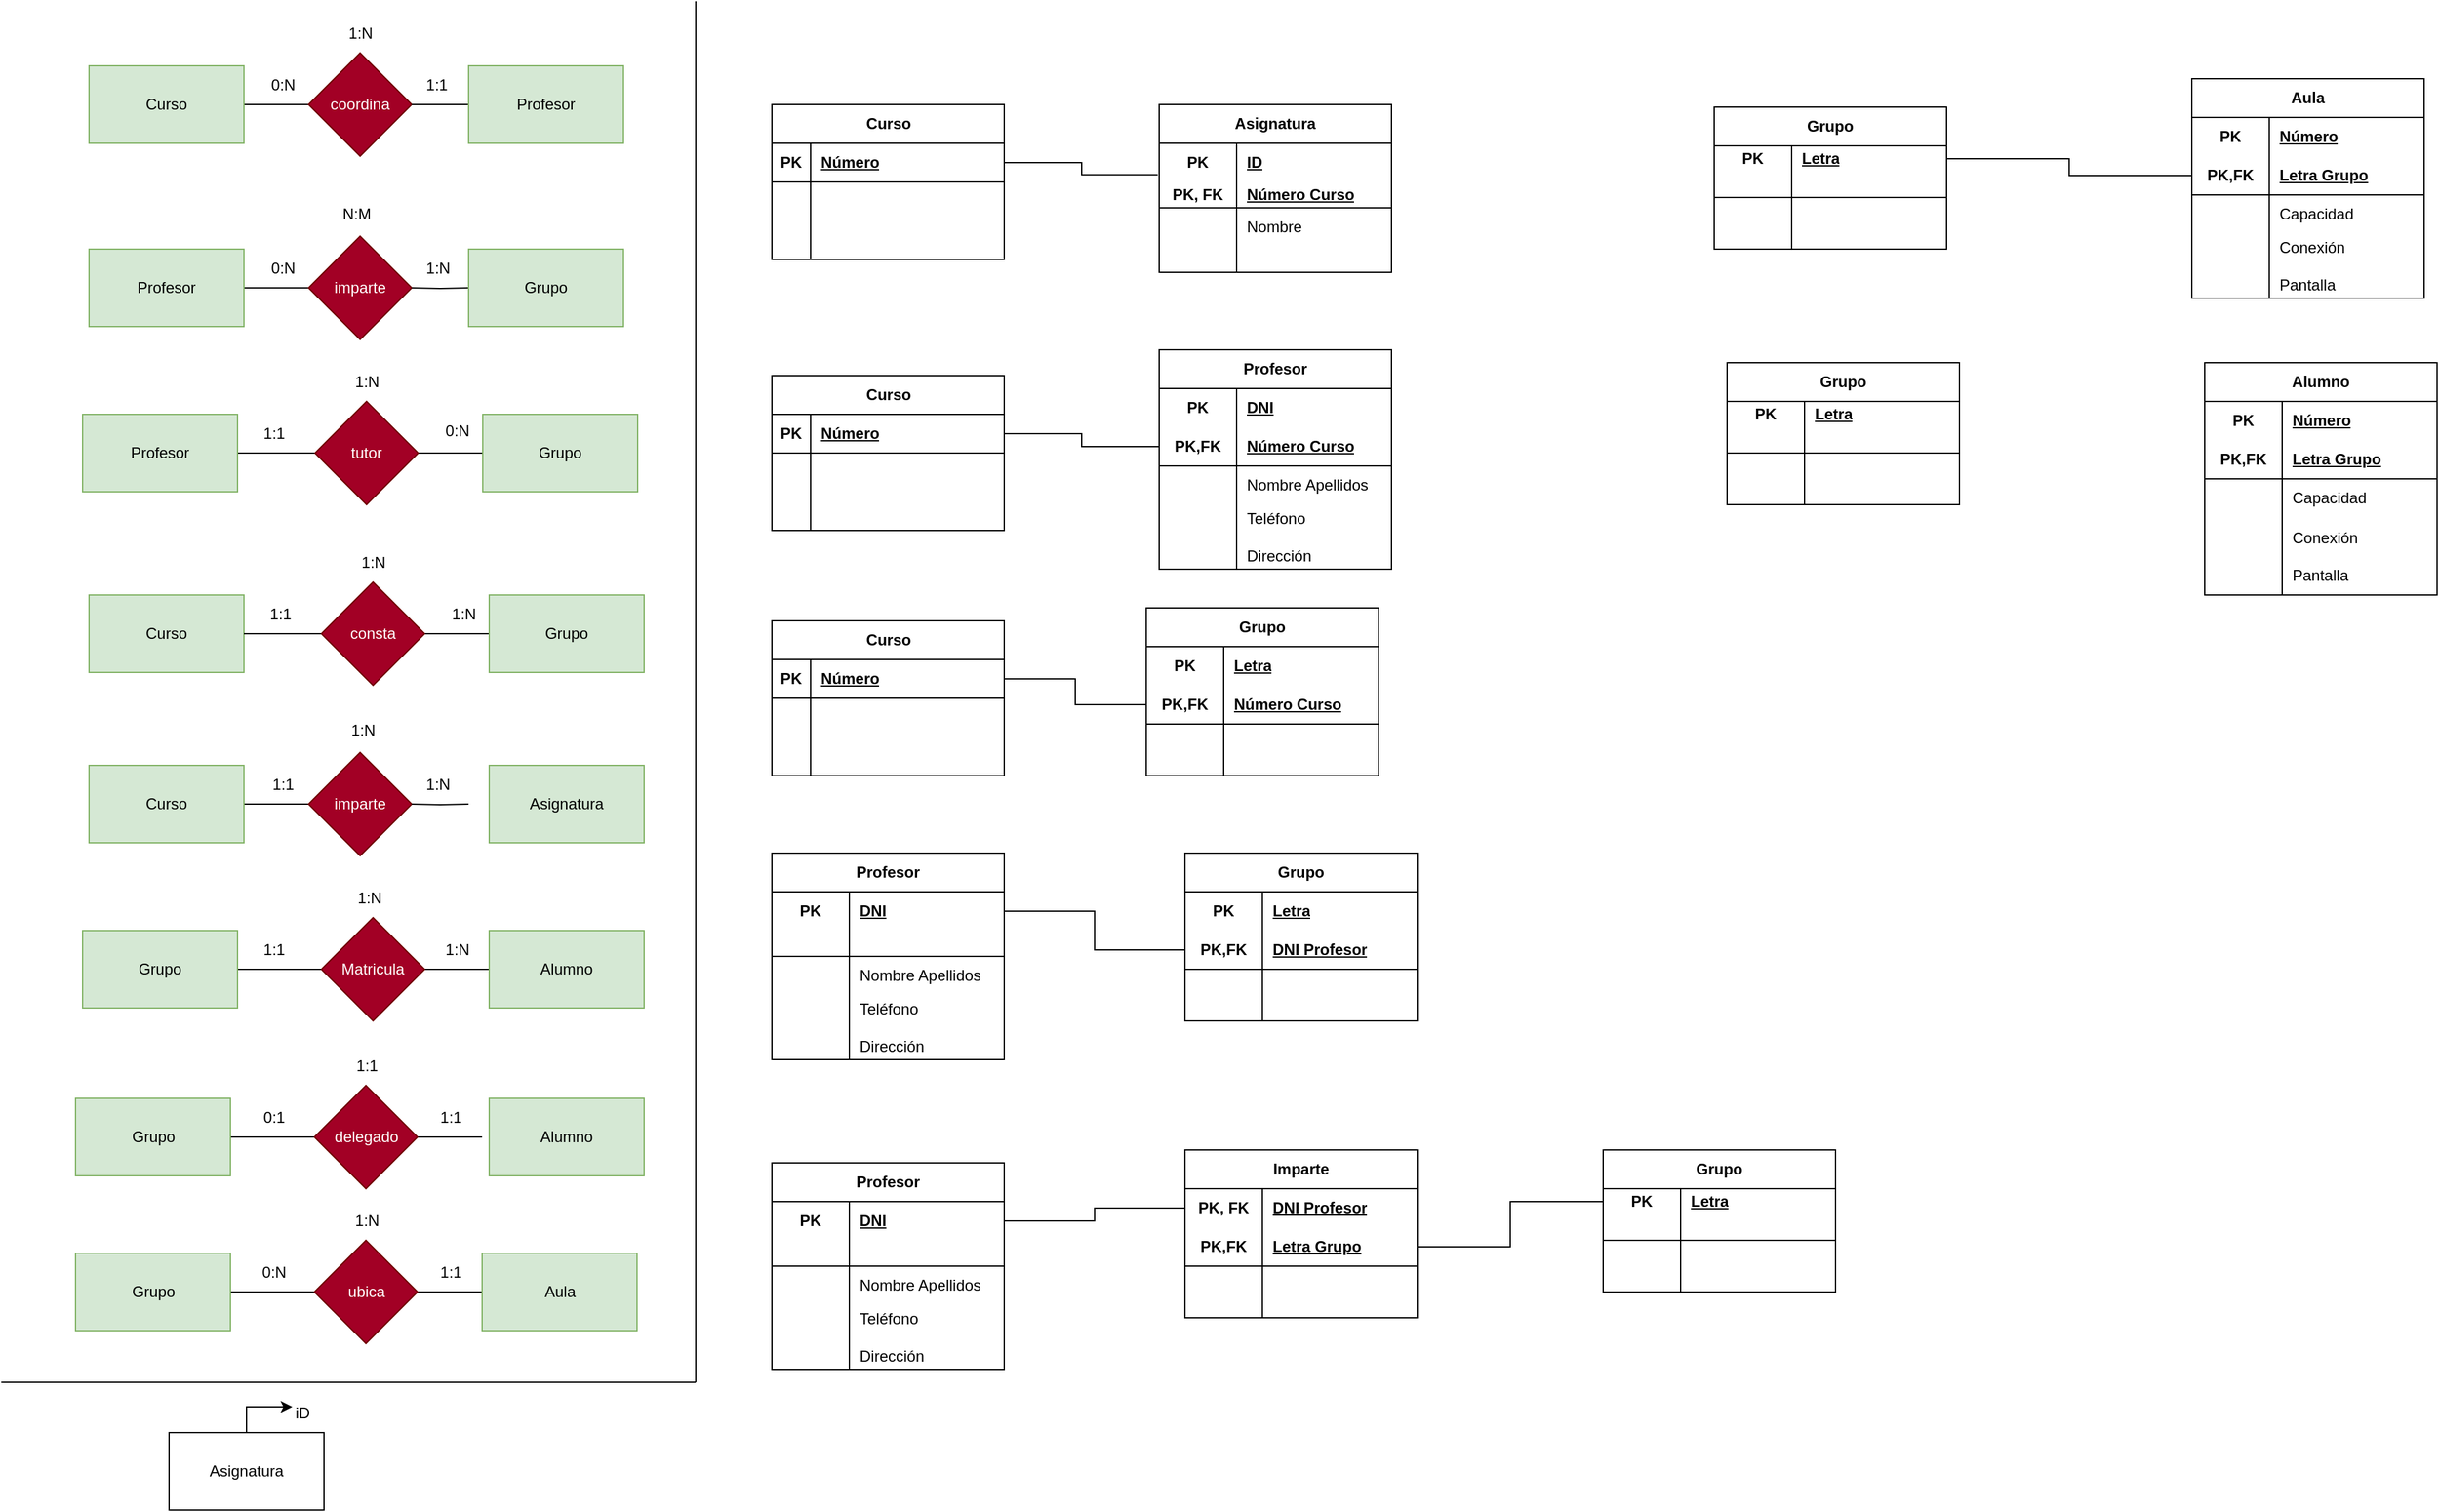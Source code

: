 <mxfile version="22.0.8" type="github">
  <diagram name="Página-1" id="XdRrrDinb6s4vAvHmUJb">
    <mxGraphModel dx="2408" dy="883" grid="1" gridSize="10" guides="1" tooltips="1" connect="1" arrows="1" fold="1" page="1" pageScale="1" pageWidth="827" pageHeight="1169" math="0" shadow="0">
      <root>
        <mxCell id="0" />
        <mxCell id="1" parent="0" />
        <mxCell id="pnlqazzOKt8KZurXbswy-8" style="edgeStyle=orthogonalEdgeStyle;rounded=0;orthogonalLoop=1;jettySize=auto;html=1;endArrow=none;endFill=0;" edge="1" parent="1" source="pnlqazzOKt8KZurXbswy-1">
          <mxGeometry relative="1" as="geometry">
            <mxPoint x="-579" y="80" as="targetPoint" />
          </mxGeometry>
        </mxCell>
        <mxCell id="pnlqazzOKt8KZurXbswy-1" value="Curso" style="whiteSpace=wrap;html=1;fillColor=#d5e8d4;strokeColor=#82b366;" vertex="1" parent="1">
          <mxGeometry x="-759" y="50" width="120" height="60" as="geometry" />
        </mxCell>
        <mxCell id="pnlqazzOKt8KZurXbswy-15" style="edgeStyle=orthogonalEdgeStyle;rounded=0;orthogonalLoop=1;jettySize=auto;html=1;endArrow=none;endFill=0;" edge="1" parent="1" source="pnlqazzOKt8KZurXbswy-2">
          <mxGeometry relative="1" as="geometry">
            <mxPoint x="-579" y="222" as="targetPoint" />
          </mxGeometry>
        </mxCell>
        <mxCell id="pnlqazzOKt8KZurXbswy-2" value="Profesor" style="whiteSpace=wrap;html=1;fillColor=#d5e8d4;strokeColor=#82b366;" vertex="1" parent="1">
          <mxGeometry x="-759" y="192" width="120" height="60" as="geometry" />
        </mxCell>
        <mxCell id="pnlqazzOKt8KZurXbswy-75" style="edgeStyle=orthogonalEdgeStyle;rounded=0;orthogonalLoop=1;jettySize=auto;html=1;" edge="1" parent="1" source="pnlqazzOKt8KZurXbswy-3">
          <mxGeometry relative="1" as="geometry">
            <mxPoint x="-602" y="1089" as="targetPoint" />
          </mxGeometry>
        </mxCell>
        <mxCell id="pnlqazzOKt8KZurXbswy-3" value="Asignatura" style="whiteSpace=wrap;html=1;" vertex="1" parent="1">
          <mxGeometry x="-697" y="1109" width="120" height="60" as="geometry" />
        </mxCell>
        <mxCell id="pnlqazzOKt8KZurXbswy-51" style="edgeStyle=orthogonalEdgeStyle;rounded=0;orthogonalLoop=1;jettySize=auto;html=1;exitX=1;exitY=0.5;exitDx=0;exitDy=0;endArrow=none;endFill=0;" edge="1" parent="1" source="pnlqazzOKt8KZurXbswy-4">
          <mxGeometry relative="1" as="geometry">
            <mxPoint x="-579" y="750" as="targetPoint" />
          </mxGeometry>
        </mxCell>
        <mxCell id="pnlqazzOKt8KZurXbswy-4" value="Grupo" style="whiteSpace=wrap;html=1;fillColor=#d5e8d4;strokeColor=#82b366;" vertex="1" parent="1">
          <mxGeometry x="-764" y="720" width="120" height="60" as="geometry" />
        </mxCell>
        <mxCell id="pnlqazzOKt8KZurXbswy-9" value="coordina" style="rhombus;whiteSpace=wrap;html=1;fillColor=#a20025;fontColor=#ffffff;strokeColor=#6F0000;" vertex="1" parent="1">
          <mxGeometry x="-589" y="40" width="80" height="80" as="geometry" />
        </mxCell>
        <mxCell id="pnlqazzOKt8KZurXbswy-11" style="edgeStyle=orthogonalEdgeStyle;rounded=0;orthogonalLoop=1;jettySize=auto;html=1;endArrow=none;endFill=0;" edge="1" parent="1" source="pnlqazzOKt8KZurXbswy-10" target="pnlqazzOKt8KZurXbswy-9">
          <mxGeometry relative="1" as="geometry" />
        </mxCell>
        <mxCell id="pnlqazzOKt8KZurXbswy-10" value="Profesor" style="whiteSpace=wrap;html=1;fillColor=#d5e8d4;strokeColor=#82b366;" vertex="1" parent="1">
          <mxGeometry x="-465" y="50" width="120" height="60" as="geometry" />
        </mxCell>
        <mxCell id="pnlqazzOKt8KZurXbswy-12" value="0:N" style="text;html=1;align=center;verticalAlign=middle;resizable=0;points=[];autosize=1;strokeColor=none;fillColor=none;" vertex="1" parent="1">
          <mxGeometry x="-629" y="50" width="40" height="30" as="geometry" />
        </mxCell>
        <mxCell id="pnlqazzOKt8KZurXbswy-13" value="1:1" style="text;html=1;align=center;verticalAlign=middle;resizable=0;points=[];autosize=1;strokeColor=none;fillColor=none;" vertex="1" parent="1">
          <mxGeometry x="-510" y="50" width="40" height="30" as="geometry" />
        </mxCell>
        <mxCell id="pnlqazzOKt8KZurXbswy-14" value="1:N" style="text;html=1;align=center;verticalAlign=middle;resizable=0;points=[];autosize=1;strokeColor=none;fillColor=none;" vertex="1" parent="1">
          <mxGeometry x="-569" y="10" width="40" height="30" as="geometry" />
        </mxCell>
        <mxCell id="pnlqazzOKt8KZurXbswy-18" value="imparte" style="rhombus;whiteSpace=wrap;html=1;fillColor=#a20025;fontColor=#ffffff;strokeColor=#6F0000;" vertex="1" parent="1">
          <mxGeometry x="-589" y="182" width="80" height="80" as="geometry" />
        </mxCell>
        <mxCell id="pnlqazzOKt8KZurXbswy-20" style="edgeStyle=orthogonalEdgeStyle;rounded=0;orthogonalLoop=1;jettySize=auto;html=1;exitX=0;exitY=0.5;exitDx=0;exitDy=0;entryX=1;entryY=0.5;entryDx=0;entryDy=0;endArrow=none;endFill=0;" edge="1" parent="1" target="pnlqazzOKt8KZurXbswy-18">
          <mxGeometry relative="1" as="geometry">
            <mxPoint x="-465" y="222" as="sourcePoint" />
          </mxGeometry>
        </mxCell>
        <mxCell id="pnlqazzOKt8KZurXbswy-21" value="0:N" style="text;html=1;align=center;verticalAlign=middle;resizable=0;points=[];autosize=1;strokeColor=none;fillColor=none;" vertex="1" parent="1">
          <mxGeometry x="-629" y="192" width="40" height="30" as="geometry" />
        </mxCell>
        <mxCell id="pnlqazzOKt8KZurXbswy-22" value="1:N" style="text;html=1;align=center;verticalAlign=middle;resizable=0;points=[];autosize=1;strokeColor=none;fillColor=none;" vertex="1" parent="1">
          <mxGeometry x="-509" y="192" width="40" height="30" as="geometry" />
        </mxCell>
        <mxCell id="pnlqazzOKt8KZurXbswy-23" value="Grupo" style="whiteSpace=wrap;html=1;fillColor=#d5e8d4;strokeColor=#82b366;" vertex="1" parent="1">
          <mxGeometry x="-465" y="192" width="120" height="60" as="geometry" />
        </mxCell>
        <mxCell id="pnlqazzOKt8KZurXbswy-24" value="N:M" style="text;html=1;align=center;verticalAlign=middle;resizable=0;points=[];autosize=1;strokeColor=none;fillColor=none;" vertex="1" parent="1">
          <mxGeometry x="-577" y="150" width="50" height="30" as="geometry" />
        </mxCell>
        <mxCell id="pnlqazzOKt8KZurXbswy-27" style="edgeStyle=orthogonalEdgeStyle;rounded=0;orthogonalLoop=1;jettySize=auto;html=1;endArrow=none;endFill=0;" edge="1" parent="1" source="pnlqazzOKt8KZurXbswy-25">
          <mxGeometry relative="1" as="geometry">
            <mxPoint x="-504" y="350" as="targetPoint" />
          </mxGeometry>
        </mxCell>
        <mxCell id="pnlqazzOKt8KZurXbswy-25" value="Grupo" style="whiteSpace=wrap;html=1;fillColor=#d5e8d4;strokeColor=#82b366;" vertex="1" parent="1">
          <mxGeometry x="-454" y="320" width="120" height="60" as="geometry" />
        </mxCell>
        <mxCell id="pnlqazzOKt8KZurXbswy-30" style="edgeStyle=orthogonalEdgeStyle;rounded=0;orthogonalLoop=1;jettySize=auto;html=1;endArrow=none;endFill=0;" edge="1" parent="1" source="pnlqazzOKt8KZurXbswy-28" target="pnlqazzOKt8KZurXbswy-29">
          <mxGeometry relative="1" as="geometry" />
        </mxCell>
        <mxCell id="pnlqazzOKt8KZurXbswy-28" value="tutor" style="rhombus;whiteSpace=wrap;html=1;fillColor=#a20025;fontColor=#ffffff;strokeColor=#6F0000;" vertex="1" parent="1">
          <mxGeometry x="-584" y="310" width="80" height="80" as="geometry" />
        </mxCell>
        <mxCell id="pnlqazzOKt8KZurXbswy-29" value="Profesor" style="whiteSpace=wrap;html=1;fillColor=#d5e8d4;strokeColor=#82b366;" vertex="1" parent="1">
          <mxGeometry x="-764" y="320" width="120" height="60" as="geometry" />
        </mxCell>
        <mxCell id="pnlqazzOKt8KZurXbswy-31" value="1:N" style="text;html=1;align=center;verticalAlign=middle;resizable=0;points=[];autosize=1;strokeColor=none;fillColor=none;" vertex="1" parent="1">
          <mxGeometry x="-564" y="280" width="40" height="30" as="geometry" />
        </mxCell>
        <mxCell id="pnlqazzOKt8KZurXbswy-32" value="0:N" style="text;html=1;align=center;verticalAlign=middle;resizable=0;points=[];autosize=1;strokeColor=none;fillColor=none;" vertex="1" parent="1">
          <mxGeometry x="-494" y="318" width="40" height="30" as="geometry" />
        </mxCell>
        <mxCell id="pnlqazzOKt8KZurXbswy-33" value="1:1" style="text;html=1;align=center;verticalAlign=middle;resizable=0;points=[];autosize=1;strokeColor=none;fillColor=none;" vertex="1" parent="1">
          <mxGeometry x="-636" y="320" width="40" height="30" as="geometry" />
        </mxCell>
        <mxCell id="pnlqazzOKt8KZurXbswy-34" value="Curso" style="whiteSpace=wrap;html=1;fillColor=#d5e8d4;strokeColor=#82b366;" vertex="1" parent="1">
          <mxGeometry x="-759" y="460" width="120" height="60" as="geometry" />
        </mxCell>
        <mxCell id="pnlqazzOKt8KZurXbswy-37" style="edgeStyle=orthogonalEdgeStyle;rounded=0;orthogonalLoop=1;jettySize=auto;html=1;exitX=0;exitY=0.5;exitDx=0;exitDy=0;endArrow=none;endFill=0;" edge="1" parent="1" source="pnlqazzOKt8KZurXbswy-35" target="pnlqazzOKt8KZurXbswy-34">
          <mxGeometry relative="1" as="geometry" />
        </mxCell>
        <mxCell id="pnlqazzOKt8KZurXbswy-38" style="edgeStyle=orthogonalEdgeStyle;rounded=0;orthogonalLoop=1;jettySize=auto;html=1;exitX=1;exitY=0.5;exitDx=0;exitDy=0;entryX=0;entryY=0.5;entryDx=0;entryDy=0;endArrow=none;endFill=0;" edge="1" parent="1" source="pnlqazzOKt8KZurXbswy-35" target="pnlqazzOKt8KZurXbswy-36">
          <mxGeometry relative="1" as="geometry" />
        </mxCell>
        <mxCell id="pnlqazzOKt8KZurXbswy-35" value="consta" style="rhombus;whiteSpace=wrap;html=1;fillColor=#a20025;fontColor=#ffffff;strokeColor=#6F0000;" vertex="1" parent="1">
          <mxGeometry x="-579" y="450" width="80" height="80" as="geometry" />
        </mxCell>
        <mxCell id="pnlqazzOKt8KZurXbswy-36" value="Grupo" style="whiteSpace=wrap;html=1;fillColor=#d5e8d4;strokeColor=#82b366;" vertex="1" parent="1">
          <mxGeometry x="-449" y="460" width="120" height="60" as="geometry" />
        </mxCell>
        <mxCell id="pnlqazzOKt8KZurXbswy-39" value="1:1" style="text;html=1;align=center;verticalAlign=middle;resizable=0;points=[];autosize=1;strokeColor=none;fillColor=none;" vertex="1" parent="1">
          <mxGeometry x="-631" y="460" width="40" height="30" as="geometry" />
        </mxCell>
        <mxCell id="pnlqazzOKt8KZurXbswy-40" value="1:N" style="text;html=1;align=center;verticalAlign=middle;resizable=0;points=[];autosize=1;strokeColor=none;fillColor=none;" vertex="1" parent="1">
          <mxGeometry x="-489" y="460" width="40" height="30" as="geometry" />
        </mxCell>
        <mxCell id="pnlqazzOKt8KZurXbswy-41" value="1:N" style="text;html=1;align=center;verticalAlign=middle;resizable=0;points=[];autosize=1;strokeColor=none;fillColor=none;" vertex="1" parent="1">
          <mxGeometry x="-559" y="420" width="40" height="30" as="geometry" />
        </mxCell>
        <mxCell id="pnlqazzOKt8KZurXbswy-42" style="edgeStyle=orthogonalEdgeStyle;rounded=0;orthogonalLoop=1;jettySize=auto;html=1;endArrow=none;endFill=0;" edge="1" source="pnlqazzOKt8KZurXbswy-43" parent="1">
          <mxGeometry relative="1" as="geometry">
            <mxPoint x="-579" y="622" as="targetPoint" />
          </mxGeometry>
        </mxCell>
        <mxCell id="pnlqazzOKt8KZurXbswy-43" value="Curso" style="whiteSpace=wrap;html=1;fillColor=#d5e8d4;strokeColor=#82b366;" vertex="1" parent="1">
          <mxGeometry x="-759" y="592" width="120" height="60" as="geometry" />
        </mxCell>
        <mxCell id="pnlqazzOKt8KZurXbswy-44" value="imparte" style="rhombus;whiteSpace=wrap;html=1;fillColor=#a20025;fontColor=#ffffff;strokeColor=#6F0000;" vertex="1" parent="1">
          <mxGeometry x="-589" y="582" width="80" height="80" as="geometry" />
        </mxCell>
        <mxCell id="pnlqazzOKt8KZurXbswy-45" style="edgeStyle=orthogonalEdgeStyle;rounded=0;orthogonalLoop=1;jettySize=auto;html=1;exitX=0;exitY=0.5;exitDx=0;exitDy=0;entryX=1;entryY=0.5;entryDx=0;entryDy=0;endArrow=none;endFill=0;" edge="1" target="pnlqazzOKt8KZurXbswy-44" parent="1">
          <mxGeometry relative="1" as="geometry">
            <mxPoint x="-465" y="622" as="sourcePoint" />
          </mxGeometry>
        </mxCell>
        <mxCell id="pnlqazzOKt8KZurXbswy-46" value="1:1" style="text;html=1;align=center;verticalAlign=middle;resizable=0;points=[];autosize=1;strokeColor=none;fillColor=none;" vertex="1" parent="1">
          <mxGeometry x="-629" y="592" width="40" height="30" as="geometry" />
        </mxCell>
        <mxCell id="pnlqazzOKt8KZurXbswy-47" value="1:N" style="text;html=1;align=center;verticalAlign=middle;resizable=0;points=[];autosize=1;strokeColor=none;fillColor=none;" vertex="1" parent="1">
          <mxGeometry x="-509" y="592" width="40" height="30" as="geometry" />
        </mxCell>
        <mxCell id="pnlqazzOKt8KZurXbswy-48" value="Asignatura" style="whiteSpace=wrap;html=1;fillColor=#d5e8d4;strokeColor=#82b366;" vertex="1" parent="1">
          <mxGeometry x="-449" y="592" width="120" height="60" as="geometry" />
        </mxCell>
        <mxCell id="pnlqazzOKt8KZurXbswy-49" value="1:N" style="text;html=1;align=center;verticalAlign=middle;resizable=0;points=[];autosize=1;strokeColor=none;fillColor=none;" vertex="1" parent="1">
          <mxGeometry x="-567" y="550" width="40" height="30" as="geometry" />
        </mxCell>
        <mxCell id="pnlqazzOKt8KZurXbswy-53" style="edgeStyle=orthogonalEdgeStyle;rounded=0;orthogonalLoop=1;jettySize=auto;html=1;exitX=1;exitY=0.5;exitDx=0;exitDy=0;endArrow=none;endFill=0;" edge="1" parent="1" source="pnlqazzOKt8KZurXbswy-52">
          <mxGeometry relative="1" as="geometry">
            <mxPoint x="-449" y="750" as="targetPoint" />
          </mxGeometry>
        </mxCell>
        <mxCell id="pnlqazzOKt8KZurXbswy-52" value="Matricula" style="rhombus;whiteSpace=wrap;html=1;fillColor=#a20025;fontColor=#ffffff;strokeColor=#6F0000;" vertex="1" parent="1">
          <mxGeometry x="-579" y="710" width="80" height="80" as="geometry" />
        </mxCell>
        <mxCell id="pnlqazzOKt8KZurXbswy-54" value="Alumno" style="whiteSpace=wrap;html=1;fillColor=#d5e8d4;strokeColor=#82b366;" vertex="1" parent="1">
          <mxGeometry x="-449" y="720" width="120" height="60" as="geometry" />
        </mxCell>
        <mxCell id="pnlqazzOKt8KZurXbswy-55" style="edgeStyle=orthogonalEdgeStyle;rounded=0;orthogonalLoop=1;jettySize=auto;html=1;exitX=1;exitY=0.5;exitDx=0;exitDy=0;endArrow=none;endFill=0;" edge="1" source="pnlqazzOKt8KZurXbswy-56" parent="1">
          <mxGeometry relative="1" as="geometry">
            <mxPoint x="-584.5" y="880" as="targetPoint" />
          </mxGeometry>
        </mxCell>
        <mxCell id="pnlqazzOKt8KZurXbswy-56" value="Grupo" style="whiteSpace=wrap;html=1;fillColor=#d5e8d4;strokeColor=#82b366;" vertex="1" parent="1">
          <mxGeometry x="-769.5" y="850" width="120" height="60" as="geometry" />
        </mxCell>
        <mxCell id="pnlqazzOKt8KZurXbswy-57" style="edgeStyle=orthogonalEdgeStyle;rounded=0;orthogonalLoop=1;jettySize=auto;html=1;exitX=1;exitY=0.5;exitDx=0;exitDy=0;endArrow=none;endFill=0;" edge="1" source="pnlqazzOKt8KZurXbswy-58" parent="1">
          <mxGeometry relative="1" as="geometry">
            <mxPoint x="-454.5" y="880" as="targetPoint" />
          </mxGeometry>
        </mxCell>
        <mxCell id="pnlqazzOKt8KZurXbswy-58" value="delegado" style="rhombus;whiteSpace=wrap;html=1;fillColor=#a20025;fontColor=#ffffff;strokeColor=#6F0000;" vertex="1" parent="1">
          <mxGeometry x="-584.5" y="840" width="80" height="80" as="geometry" />
        </mxCell>
        <mxCell id="pnlqazzOKt8KZurXbswy-59" value="Alumno" style="whiteSpace=wrap;html=1;fillColor=#d5e8d4;strokeColor=#82b366;" vertex="1" parent="1">
          <mxGeometry x="-449" y="850" width="120" height="60" as="geometry" />
        </mxCell>
        <mxCell id="pnlqazzOKt8KZurXbswy-60" value="1:N" style="text;html=1;align=center;verticalAlign=middle;resizable=0;points=[];autosize=1;strokeColor=none;fillColor=none;" vertex="1" parent="1">
          <mxGeometry x="-562" y="680" width="40" height="30" as="geometry" />
        </mxCell>
        <mxCell id="pnlqazzOKt8KZurXbswy-61" value="1:1" style="text;html=1;align=center;verticalAlign=middle;resizable=0;points=[];autosize=1;strokeColor=none;fillColor=none;" vertex="1" parent="1">
          <mxGeometry x="-636" y="720" width="40" height="30" as="geometry" />
        </mxCell>
        <mxCell id="pnlqazzOKt8KZurXbswy-62" value="1:N" style="text;html=1;align=center;verticalAlign=middle;resizable=0;points=[];autosize=1;strokeColor=none;fillColor=none;" vertex="1" parent="1">
          <mxGeometry x="-494" y="720" width="40" height="30" as="geometry" />
        </mxCell>
        <mxCell id="pnlqazzOKt8KZurXbswy-63" value="0:1" style="text;html=1;align=center;verticalAlign=middle;resizable=0;points=[];autosize=1;strokeColor=none;fillColor=none;" vertex="1" parent="1">
          <mxGeometry x="-636.5" y="850" width="40" height="30" as="geometry" />
        </mxCell>
        <mxCell id="pnlqazzOKt8KZurXbswy-64" value="1:1" style="text;html=1;align=center;verticalAlign=middle;resizable=0;points=[];autosize=1;strokeColor=none;fillColor=none;" vertex="1" parent="1">
          <mxGeometry x="-499.5" y="850" width="40" height="30" as="geometry" />
        </mxCell>
        <mxCell id="pnlqazzOKt8KZurXbswy-65" value="1:1" style="text;html=1;align=center;verticalAlign=middle;resizable=0;points=[];autosize=1;strokeColor=none;fillColor=none;" vertex="1" parent="1">
          <mxGeometry x="-564" y="810" width="40" height="30" as="geometry" />
        </mxCell>
        <mxCell id="pnlqazzOKt8KZurXbswy-66" style="edgeStyle=orthogonalEdgeStyle;rounded=0;orthogonalLoop=1;jettySize=auto;html=1;exitX=1;exitY=0.5;exitDx=0;exitDy=0;endArrow=none;endFill=0;" edge="1" source="pnlqazzOKt8KZurXbswy-67" parent="1">
          <mxGeometry relative="1" as="geometry">
            <mxPoint x="-584.5" y="1000" as="targetPoint" />
          </mxGeometry>
        </mxCell>
        <mxCell id="pnlqazzOKt8KZurXbswy-67" value="Grupo" style="whiteSpace=wrap;html=1;fillColor=#d5e8d4;strokeColor=#82b366;" vertex="1" parent="1">
          <mxGeometry x="-769.5" y="970" width="120" height="60" as="geometry" />
        </mxCell>
        <mxCell id="pnlqazzOKt8KZurXbswy-68" style="edgeStyle=orthogonalEdgeStyle;rounded=0;orthogonalLoop=1;jettySize=auto;html=1;exitX=1;exitY=0.5;exitDx=0;exitDy=0;endArrow=none;endFill=0;" edge="1" source="pnlqazzOKt8KZurXbswy-69" parent="1">
          <mxGeometry relative="1" as="geometry">
            <mxPoint x="-454.5" y="1000" as="targetPoint" />
          </mxGeometry>
        </mxCell>
        <mxCell id="pnlqazzOKt8KZurXbswy-69" value="ubica" style="rhombus;whiteSpace=wrap;html=1;fillColor=#a20025;fontColor=#ffffff;strokeColor=#6F0000;" vertex="1" parent="1">
          <mxGeometry x="-584.5" y="960" width="80" height="80" as="geometry" />
        </mxCell>
        <mxCell id="pnlqazzOKt8KZurXbswy-70" value="Aula" style="whiteSpace=wrap;html=1;fillColor=#d5e8d4;strokeColor=#82b366;" vertex="1" parent="1">
          <mxGeometry x="-454.5" y="970" width="120" height="60" as="geometry" />
        </mxCell>
        <mxCell id="pnlqazzOKt8KZurXbswy-71" value="0:N" style="text;html=1;align=center;verticalAlign=middle;resizable=0;points=[];autosize=1;strokeColor=none;fillColor=none;" vertex="1" parent="1">
          <mxGeometry x="-636.5" y="970" width="40" height="30" as="geometry" />
        </mxCell>
        <mxCell id="pnlqazzOKt8KZurXbswy-72" value="1:1" style="text;html=1;align=center;verticalAlign=middle;resizable=0;points=[];autosize=1;strokeColor=none;fillColor=none;" vertex="1" parent="1">
          <mxGeometry x="-499.5" y="970" width="40" height="30" as="geometry" />
        </mxCell>
        <mxCell id="pnlqazzOKt8KZurXbswy-74" value="1:N" style="text;html=1;align=center;verticalAlign=middle;resizable=0;points=[];autosize=1;strokeColor=none;fillColor=none;" vertex="1" parent="1">
          <mxGeometry x="-564.5" y="930" width="40" height="30" as="geometry" />
        </mxCell>
        <mxCell id="pnlqazzOKt8KZurXbswy-76" value="iD" style="text;html=1;align=center;verticalAlign=middle;resizable=0;points=[];autosize=1;strokeColor=none;fillColor=none;" vertex="1" parent="1">
          <mxGeometry x="-609" y="1079" width="30" height="30" as="geometry" />
        </mxCell>
        <mxCell id="pnlqazzOKt8KZurXbswy-78" value="" style="endArrow=none;html=1;rounded=0;" edge="1" parent="1">
          <mxGeometry width="50" height="50" relative="1" as="geometry">
            <mxPoint x="-289" y="1070" as="sourcePoint" />
            <mxPoint x="-289" as="targetPoint" />
          </mxGeometry>
        </mxCell>
        <mxCell id="pnlqazzOKt8KZurXbswy-79" value="" style="endArrow=none;html=1;rounded=0;" edge="1" parent="1">
          <mxGeometry width="50" height="50" relative="1" as="geometry">
            <mxPoint x="-827" y="1070" as="sourcePoint" />
            <mxPoint x="-289" y="1070" as="targetPoint" />
          </mxGeometry>
        </mxCell>
        <mxCell id="pnlqazzOKt8KZurXbswy-81" value="Curso" style="shape=table;startSize=30;container=1;collapsible=1;childLayout=tableLayout;fixedRows=1;rowLines=0;fontStyle=1;align=center;resizeLast=1;html=1;" vertex="1" parent="1">
          <mxGeometry x="-230" y="80" width="180" height="120" as="geometry" />
        </mxCell>
        <mxCell id="pnlqazzOKt8KZurXbswy-82" value="" style="shape=tableRow;horizontal=0;startSize=0;swimlaneHead=0;swimlaneBody=0;fillColor=none;collapsible=0;dropTarget=0;points=[[0,0.5],[1,0.5]];portConstraint=eastwest;top=0;left=0;right=0;bottom=1;" vertex="1" parent="pnlqazzOKt8KZurXbswy-81">
          <mxGeometry y="30" width="180" height="30" as="geometry" />
        </mxCell>
        <mxCell id="pnlqazzOKt8KZurXbswy-83" value="PK" style="shape=partialRectangle;connectable=0;fillColor=none;top=0;left=0;bottom=0;right=0;fontStyle=1;overflow=hidden;whiteSpace=wrap;html=1;" vertex="1" parent="pnlqazzOKt8KZurXbswy-82">
          <mxGeometry width="30" height="30" as="geometry">
            <mxRectangle width="30" height="30" as="alternateBounds" />
          </mxGeometry>
        </mxCell>
        <mxCell id="pnlqazzOKt8KZurXbswy-84" value="Número" style="shape=partialRectangle;connectable=0;fillColor=none;top=0;left=0;bottom=0;right=0;align=left;spacingLeft=6;fontStyle=5;overflow=hidden;whiteSpace=wrap;html=1;" vertex="1" parent="pnlqazzOKt8KZurXbswy-82">
          <mxGeometry x="30" width="150" height="30" as="geometry">
            <mxRectangle width="150" height="30" as="alternateBounds" />
          </mxGeometry>
        </mxCell>
        <mxCell id="pnlqazzOKt8KZurXbswy-85" value="" style="shape=tableRow;horizontal=0;startSize=0;swimlaneHead=0;swimlaneBody=0;fillColor=none;collapsible=0;dropTarget=0;points=[[0,0.5],[1,0.5]];portConstraint=eastwest;top=0;left=0;right=0;bottom=0;" vertex="1" parent="pnlqazzOKt8KZurXbswy-81">
          <mxGeometry y="60" width="180" height="20" as="geometry" />
        </mxCell>
        <mxCell id="pnlqazzOKt8KZurXbswy-86" value="" style="shape=partialRectangle;connectable=0;fillColor=none;top=0;left=0;bottom=0;right=0;editable=1;overflow=hidden;whiteSpace=wrap;html=1;" vertex="1" parent="pnlqazzOKt8KZurXbswy-85">
          <mxGeometry width="30" height="20" as="geometry">
            <mxRectangle width="30" height="20" as="alternateBounds" />
          </mxGeometry>
        </mxCell>
        <mxCell id="pnlqazzOKt8KZurXbswy-87" value="" style="shape=partialRectangle;connectable=0;fillColor=none;top=0;left=0;bottom=0;right=0;align=left;spacingLeft=6;overflow=hidden;whiteSpace=wrap;html=1;" vertex="1" parent="pnlqazzOKt8KZurXbswy-85">
          <mxGeometry x="30" width="150" height="20" as="geometry">
            <mxRectangle width="150" height="20" as="alternateBounds" />
          </mxGeometry>
        </mxCell>
        <mxCell id="pnlqazzOKt8KZurXbswy-88" value="" style="shape=tableRow;horizontal=0;startSize=0;swimlaneHead=0;swimlaneBody=0;fillColor=none;collapsible=0;dropTarget=0;points=[[0,0.5],[1,0.5]];portConstraint=eastwest;top=0;left=0;right=0;bottom=0;" vertex="1" parent="pnlqazzOKt8KZurXbswy-81">
          <mxGeometry y="80" width="180" height="20" as="geometry" />
        </mxCell>
        <mxCell id="pnlqazzOKt8KZurXbswy-89" value="" style="shape=partialRectangle;connectable=0;fillColor=none;top=0;left=0;bottom=0;right=0;editable=1;overflow=hidden;whiteSpace=wrap;html=1;" vertex="1" parent="pnlqazzOKt8KZurXbswy-88">
          <mxGeometry width="30" height="20" as="geometry">
            <mxRectangle width="30" height="20" as="alternateBounds" />
          </mxGeometry>
        </mxCell>
        <mxCell id="pnlqazzOKt8KZurXbswy-90" value="" style="shape=partialRectangle;connectable=0;fillColor=none;top=0;left=0;bottom=0;right=0;align=left;spacingLeft=6;overflow=hidden;whiteSpace=wrap;html=1;" vertex="1" parent="pnlqazzOKt8KZurXbswy-88">
          <mxGeometry x="30" width="150" height="20" as="geometry">
            <mxRectangle width="150" height="20" as="alternateBounds" />
          </mxGeometry>
        </mxCell>
        <mxCell id="pnlqazzOKt8KZurXbswy-91" value="" style="shape=tableRow;horizontal=0;startSize=0;swimlaneHead=0;swimlaneBody=0;fillColor=none;collapsible=0;dropTarget=0;points=[[0,0.5],[1,0.5]];portConstraint=eastwest;top=0;left=0;right=0;bottom=0;" vertex="1" parent="pnlqazzOKt8KZurXbswy-81">
          <mxGeometry y="100" width="180" height="20" as="geometry" />
        </mxCell>
        <mxCell id="pnlqazzOKt8KZurXbswy-92" value="" style="shape=partialRectangle;connectable=0;fillColor=none;top=0;left=0;bottom=0;right=0;editable=1;overflow=hidden;whiteSpace=wrap;html=1;" vertex="1" parent="pnlqazzOKt8KZurXbswy-91">
          <mxGeometry width="30" height="20" as="geometry">
            <mxRectangle width="30" height="20" as="alternateBounds" />
          </mxGeometry>
        </mxCell>
        <mxCell id="pnlqazzOKt8KZurXbswy-93" value="" style="shape=partialRectangle;connectable=0;fillColor=none;top=0;left=0;bottom=0;right=0;align=left;spacingLeft=6;overflow=hidden;whiteSpace=wrap;html=1;" vertex="1" parent="pnlqazzOKt8KZurXbswy-91">
          <mxGeometry x="30" width="150" height="20" as="geometry">
            <mxRectangle width="150" height="20" as="alternateBounds" />
          </mxGeometry>
        </mxCell>
        <mxCell id="pnlqazzOKt8KZurXbswy-124" value="Asignatura" style="shape=table;startSize=30;container=1;collapsible=1;childLayout=tableLayout;fixedRows=1;rowLines=0;fontStyle=1;align=center;resizeLast=1;html=1;whiteSpace=wrap;" vertex="1" parent="1">
          <mxGeometry x="70" y="80" width="180" height="130" as="geometry" />
        </mxCell>
        <mxCell id="pnlqazzOKt8KZurXbswy-125" value="" style="shape=tableRow;horizontal=0;startSize=0;swimlaneHead=0;swimlaneBody=0;fillColor=none;collapsible=0;dropTarget=0;points=[[0,0.5],[1,0.5]];portConstraint=eastwest;top=0;left=0;right=0;bottom=0;html=1;" vertex="1" parent="pnlqazzOKt8KZurXbswy-124">
          <mxGeometry y="30" width="180" height="30" as="geometry" />
        </mxCell>
        <mxCell id="pnlqazzOKt8KZurXbswy-126" value="PK" style="shape=partialRectangle;connectable=0;fillColor=none;top=0;left=0;bottom=0;right=0;fontStyle=1;overflow=hidden;html=1;whiteSpace=wrap;" vertex="1" parent="pnlqazzOKt8KZurXbswy-125">
          <mxGeometry width="60" height="30" as="geometry">
            <mxRectangle width="60" height="30" as="alternateBounds" />
          </mxGeometry>
        </mxCell>
        <mxCell id="pnlqazzOKt8KZurXbswy-127" value="ID" style="shape=partialRectangle;connectable=0;fillColor=none;top=0;left=0;bottom=0;right=0;align=left;spacingLeft=6;fontStyle=5;overflow=hidden;html=1;whiteSpace=wrap;" vertex="1" parent="pnlqazzOKt8KZurXbswy-125">
          <mxGeometry x="60" width="120" height="30" as="geometry">
            <mxRectangle width="120" height="30" as="alternateBounds" />
          </mxGeometry>
        </mxCell>
        <mxCell id="pnlqazzOKt8KZurXbswy-128" value="" style="shape=tableRow;horizontal=0;startSize=0;swimlaneHead=0;swimlaneBody=0;fillColor=none;collapsible=0;dropTarget=0;points=[[0,0.5],[1,0.5]];portConstraint=eastwest;top=0;left=0;right=0;bottom=1;html=1;" vertex="1" parent="pnlqazzOKt8KZurXbswy-124">
          <mxGeometry y="60" width="180" height="20" as="geometry" />
        </mxCell>
        <mxCell id="pnlqazzOKt8KZurXbswy-129" value="PK, FK" style="shape=partialRectangle;connectable=0;fillColor=none;top=0;left=0;bottom=0;right=0;fontStyle=1;overflow=hidden;html=1;whiteSpace=wrap;" vertex="1" parent="pnlqazzOKt8KZurXbswy-128">
          <mxGeometry width="60" height="20" as="geometry">
            <mxRectangle width="60" height="20" as="alternateBounds" />
          </mxGeometry>
        </mxCell>
        <mxCell id="pnlqazzOKt8KZurXbswy-130" value="Número Curso" style="shape=partialRectangle;connectable=0;fillColor=none;top=0;left=0;bottom=0;right=0;align=left;spacingLeft=6;fontStyle=5;overflow=hidden;html=1;whiteSpace=wrap;" vertex="1" parent="pnlqazzOKt8KZurXbswy-128">
          <mxGeometry x="60" width="120" height="20" as="geometry">
            <mxRectangle width="120" height="20" as="alternateBounds" />
          </mxGeometry>
        </mxCell>
        <mxCell id="pnlqazzOKt8KZurXbswy-131" value="" style="shape=tableRow;horizontal=0;startSize=0;swimlaneHead=0;swimlaneBody=0;fillColor=none;collapsible=0;dropTarget=0;points=[[0,0.5],[1,0.5]];portConstraint=eastwest;top=0;left=0;right=0;bottom=0;html=1;" vertex="1" parent="pnlqazzOKt8KZurXbswy-124">
          <mxGeometry y="80" width="180" height="30" as="geometry" />
        </mxCell>
        <mxCell id="pnlqazzOKt8KZurXbswy-132" value="" style="shape=partialRectangle;connectable=0;fillColor=none;top=0;left=0;bottom=0;right=0;editable=1;overflow=hidden;html=1;whiteSpace=wrap;" vertex="1" parent="pnlqazzOKt8KZurXbswy-131">
          <mxGeometry width="60" height="30" as="geometry">
            <mxRectangle width="60" height="30" as="alternateBounds" />
          </mxGeometry>
        </mxCell>
        <mxCell id="pnlqazzOKt8KZurXbswy-133" value="Nombre" style="shape=partialRectangle;connectable=0;fillColor=none;top=0;left=0;bottom=0;right=0;align=left;spacingLeft=6;overflow=hidden;html=1;whiteSpace=wrap;" vertex="1" parent="pnlqazzOKt8KZurXbswy-131">
          <mxGeometry x="60" width="120" height="30" as="geometry">
            <mxRectangle width="120" height="30" as="alternateBounds" />
          </mxGeometry>
        </mxCell>
        <mxCell id="pnlqazzOKt8KZurXbswy-134" value="" style="shape=tableRow;horizontal=0;startSize=0;swimlaneHead=0;swimlaneBody=0;fillColor=none;collapsible=0;dropTarget=0;points=[[0,0.5],[1,0.5]];portConstraint=eastwest;top=0;left=0;right=0;bottom=0;html=1;" vertex="1" parent="pnlqazzOKt8KZurXbswy-124">
          <mxGeometry y="110" width="180" height="20" as="geometry" />
        </mxCell>
        <mxCell id="pnlqazzOKt8KZurXbswy-135" value="" style="shape=partialRectangle;connectable=0;fillColor=none;top=0;left=0;bottom=0;right=0;editable=1;overflow=hidden;html=1;whiteSpace=wrap;" vertex="1" parent="pnlqazzOKt8KZurXbswy-134">
          <mxGeometry width="60" height="20" as="geometry">
            <mxRectangle width="60" height="20" as="alternateBounds" />
          </mxGeometry>
        </mxCell>
        <mxCell id="pnlqazzOKt8KZurXbswy-136" value="" style="shape=partialRectangle;connectable=0;fillColor=none;top=0;left=0;bottom=0;right=0;align=left;spacingLeft=6;overflow=hidden;html=1;whiteSpace=wrap;" vertex="1" parent="pnlqazzOKt8KZurXbswy-134">
          <mxGeometry x="60" width="120" height="20" as="geometry">
            <mxRectangle width="120" height="20" as="alternateBounds" />
          </mxGeometry>
        </mxCell>
        <mxCell id="pnlqazzOKt8KZurXbswy-138" value="Curso" style="shape=table;startSize=30;container=1;collapsible=1;childLayout=tableLayout;fixedRows=1;rowLines=0;fontStyle=1;align=center;resizeLast=1;html=1;" vertex="1" parent="1">
          <mxGeometry x="-230" y="290" width="180" height="120" as="geometry" />
        </mxCell>
        <mxCell id="pnlqazzOKt8KZurXbswy-139" value="" style="shape=tableRow;horizontal=0;startSize=0;swimlaneHead=0;swimlaneBody=0;fillColor=none;collapsible=0;dropTarget=0;points=[[0,0.5],[1,0.5]];portConstraint=eastwest;top=0;left=0;right=0;bottom=1;" vertex="1" parent="pnlqazzOKt8KZurXbswy-138">
          <mxGeometry y="30" width="180" height="30" as="geometry" />
        </mxCell>
        <mxCell id="pnlqazzOKt8KZurXbswy-140" value="PK" style="shape=partialRectangle;connectable=0;fillColor=none;top=0;left=0;bottom=0;right=0;fontStyle=1;overflow=hidden;whiteSpace=wrap;html=1;" vertex="1" parent="pnlqazzOKt8KZurXbswy-139">
          <mxGeometry width="30" height="30" as="geometry">
            <mxRectangle width="30" height="30" as="alternateBounds" />
          </mxGeometry>
        </mxCell>
        <mxCell id="pnlqazzOKt8KZurXbswy-141" value="Número" style="shape=partialRectangle;connectable=0;fillColor=none;top=0;left=0;bottom=0;right=0;align=left;spacingLeft=6;fontStyle=5;overflow=hidden;whiteSpace=wrap;html=1;" vertex="1" parent="pnlqazzOKt8KZurXbswy-139">
          <mxGeometry x="30" width="150" height="30" as="geometry">
            <mxRectangle width="150" height="30" as="alternateBounds" />
          </mxGeometry>
        </mxCell>
        <mxCell id="pnlqazzOKt8KZurXbswy-142" value="" style="shape=tableRow;horizontal=0;startSize=0;swimlaneHead=0;swimlaneBody=0;fillColor=none;collapsible=0;dropTarget=0;points=[[0,0.5],[1,0.5]];portConstraint=eastwest;top=0;left=0;right=0;bottom=0;" vertex="1" parent="pnlqazzOKt8KZurXbswy-138">
          <mxGeometry y="60" width="180" height="20" as="geometry" />
        </mxCell>
        <mxCell id="pnlqazzOKt8KZurXbswy-143" value="" style="shape=partialRectangle;connectable=0;fillColor=none;top=0;left=0;bottom=0;right=0;editable=1;overflow=hidden;whiteSpace=wrap;html=1;" vertex="1" parent="pnlqazzOKt8KZurXbswy-142">
          <mxGeometry width="30" height="20" as="geometry">
            <mxRectangle width="30" height="20" as="alternateBounds" />
          </mxGeometry>
        </mxCell>
        <mxCell id="pnlqazzOKt8KZurXbswy-144" value="" style="shape=partialRectangle;connectable=0;fillColor=none;top=0;left=0;bottom=0;right=0;align=left;spacingLeft=6;overflow=hidden;whiteSpace=wrap;html=1;" vertex="1" parent="pnlqazzOKt8KZurXbswy-142">
          <mxGeometry x="30" width="150" height="20" as="geometry">
            <mxRectangle width="150" height="20" as="alternateBounds" />
          </mxGeometry>
        </mxCell>
        <mxCell id="pnlqazzOKt8KZurXbswy-145" value="" style="shape=tableRow;horizontal=0;startSize=0;swimlaneHead=0;swimlaneBody=0;fillColor=none;collapsible=0;dropTarget=0;points=[[0,0.5],[1,0.5]];portConstraint=eastwest;top=0;left=0;right=0;bottom=0;" vertex="1" parent="pnlqazzOKt8KZurXbswy-138">
          <mxGeometry y="80" width="180" height="20" as="geometry" />
        </mxCell>
        <mxCell id="pnlqazzOKt8KZurXbswy-146" value="" style="shape=partialRectangle;connectable=0;fillColor=none;top=0;left=0;bottom=0;right=0;editable=1;overflow=hidden;whiteSpace=wrap;html=1;" vertex="1" parent="pnlqazzOKt8KZurXbswy-145">
          <mxGeometry width="30" height="20" as="geometry">
            <mxRectangle width="30" height="20" as="alternateBounds" />
          </mxGeometry>
        </mxCell>
        <mxCell id="pnlqazzOKt8KZurXbswy-147" value="" style="shape=partialRectangle;connectable=0;fillColor=none;top=0;left=0;bottom=0;right=0;align=left;spacingLeft=6;overflow=hidden;whiteSpace=wrap;html=1;" vertex="1" parent="pnlqazzOKt8KZurXbswy-145">
          <mxGeometry x="30" width="150" height="20" as="geometry">
            <mxRectangle width="150" height="20" as="alternateBounds" />
          </mxGeometry>
        </mxCell>
        <mxCell id="pnlqazzOKt8KZurXbswy-148" value="" style="shape=tableRow;horizontal=0;startSize=0;swimlaneHead=0;swimlaneBody=0;fillColor=none;collapsible=0;dropTarget=0;points=[[0,0.5],[1,0.5]];portConstraint=eastwest;top=0;left=0;right=0;bottom=0;" vertex="1" parent="pnlqazzOKt8KZurXbswy-138">
          <mxGeometry y="100" width="180" height="20" as="geometry" />
        </mxCell>
        <mxCell id="pnlqazzOKt8KZurXbswy-149" value="" style="shape=partialRectangle;connectable=0;fillColor=none;top=0;left=0;bottom=0;right=0;editable=1;overflow=hidden;whiteSpace=wrap;html=1;" vertex="1" parent="pnlqazzOKt8KZurXbswy-148">
          <mxGeometry width="30" height="20" as="geometry">
            <mxRectangle width="30" height="20" as="alternateBounds" />
          </mxGeometry>
        </mxCell>
        <mxCell id="pnlqazzOKt8KZurXbswy-150" value="" style="shape=partialRectangle;connectable=0;fillColor=none;top=0;left=0;bottom=0;right=0;align=left;spacingLeft=6;overflow=hidden;whiteSpace=wrap;html=1;" vertex="1" parent="pnlqazzOKt8KZurXbswy-148">
          <mxGeometry x="30" width="150" height="20" as="geometry">
            <mxRectangle width="150" height="20" as="alternateBounds" />
          </mxGeometry>
        </mxCell>
        <mxCell id="pnlqazzOKt8KZurXbswy-165" value="Profesor" style="shape=table;startSize=30;container=1;collapsible=1;childLayout=tableLayout;fixedRows=1;rowLines=0;fontStyle=1;align=center;resizeLast=1;html=1;whiteSpace=wrap;" vertex="1" parent="1">
          <mxGeometry x="70" y="270" width="180" height="170" as="geometry" />
        </mxCell>
        <mxCell id="pnlqazzOKt8KZurXbswy-166" value="" style="shape=tableRow;horizontal=0;startSize=0;swimlaneHead=0;swimlaneBody=0;fillColor=none;collapsible=0;dropTarget=0;points=[[0,0.5],[1,0.5]];portConstraint=eastwest;top=0;left=0;right=0;bottom=0;html=1;" vertex="1" parent="pnlqazzOKt8KZurXbswy-165">
          <mxGeometry y="30" width="180" height="30" as="geometry" />
        </mxCell>
        <mxCell id="pnlqazzOKt8KZurXbswy-167" value="PK" style="shape=partialRectangle;connectable=0;fillColor=none;top=0;left=0;bottom=0;right=0;fontStyle=1;overflow=hidden;html=1;whiteSpace=wrap;" vertex="1" parent="pnlqazzOKt8KZurXbswy-166">
          <mxGeometry width="60" height="30" as="geometry">
            <mxRectangle width="60" height="30" as="alternateBounds" />
          </mxGeometry>
        </mxCell>
        <mxCell id="pnlqazzOKt8KZurXbswy-168" value="DNI" style="shape=partialRectangle;connectable=0;fillColor=none;top=0;left=0;bottom=0;right=0;align=left;spacingLeft=6;fontStyle=5;overflow=hidden;html=1;whiteSpace=wrap;" vertex="1" parent="pnlqazzOKt8KZurXbswy-166">
          <mxGeometry x="60" width="120" height="30" as="geometry">
            <mxRectangle width="120" height="30" as="alternateBounds" />
          </mxGeometry>
        </mxCell>
        <mxCell id="pnlqazzOKt8KZurXbswy-169" value="" style="shape=tableRow;horizontal=0;startSize=0;swimlaneHead=0;swimlaneBody=0;fillColor=none;collapsible=0;dropTarget=0;points=[[0,0.5],[1,0.5]];portConstraint=eastwest;top=0;left=0;right=0;bottom=1;html=1;" vertex="1" parent="pnlqazzOKt8KZurXbswy-165">
          <mxGeometry y="60" width="180" height="30" as="geometry" />
        </mxCell>
        <mxCell id="pnlqazzOKt8KZurXbswy-170" value="PK,FK" style="shape=partialRectangle;connectable=0;fillColor=none;top=0;left=0;bottom=0;right=0;fontStyle=1;overflow=hidden;html=1;whiteSpace=wrap;" vertex="1" parent="pnlqazzOKt8KZurXbswy-169">
          <mxGeometry width="60" height="30" as="geometry">
            <mxRectangle width="60" height="30" as="alternateBounds" />
          </mxGeometry>
        </mxCell>
        <mxCell id="pnlqazzOKt8KZurXbswy-171" value="Número Curso" style="shape=partialRectangle;connectable=0;fillColor=none;top=0;left=0;bottom=0;right=0;align=left;spacingLeft=6;fontStyle=5;overflow=hidden;html=1;whiteSpace=wrap;" vertex="1" parent="pnlqazzOKt8KZurXbswy-169">
          <mxGeometry x="60" width="120" height="30" as="geometry">
            <mxRectangle width="120" height="30" as="alternateBounds" />
          </mxGeometry>
        </mxCell>
        <mxCell id="pnlqazzOKt8KZurXbswy-172" value="" style="shape=tableRow;horizontal=0;startSize=0;swimlaneHead=0;swimlaneBody=0;fillColor=none;collapsible=0;dropTarget=0;points=[[0,0.5],[1,0.5]];portConstraint=eastwest;top=0;left=0;right=0;bottom=0;html=1;" vertex="1" parent="pnlqazzOKt8KZurXbswy-165">
          <mxGeometry y="90" width="180" height="30" as="geometry" />
        </mxCell>
        <mxCell id="pnlqazzOKt8KZurXbswy-173" value="" style="shape=partialRectangle;connectable=0;fillColor=none;top=0;left=0;bottom=0;right=0;editable=1;overflow=hidden;html=1;whiteSpace=wrap;" vertex="1" parent="pnlqazzOKt8KZurXbswy-172">
          <mxGeometry width="60" height="30" as="geometry">
            <mxRectangle width="60" height="30" as="alternateBounds" />
          </mxGeometry>
        </mxCell>
        <mxCell id="pnlqazzOKt8KZurXbswy-174" value="Nombre Apellidos" style="shape=partialRectangle;connectable=0;fillColor=none;top=0;left=0;bottom=0;right=0;align=left;spacingLeft=6;overflow=hidden;html=1;whiteSpace=wrap;" vertex="1" parent="pnlqazzOKt8KZurXbswy-172">
          <mxGeometry x="60" width="120" height="30" as="geometry">
            <mxRectangle width="120" height="30" as="alternateBounds" />
          </mxGeometry>
        </mxCell>
        <mxCell id="pnlqazzOKt8KZurXbswy-175" value="" style="shape=tableRow;horizontal=0;startSize=0;swimlaneHead=0;swimlaneBody=0;fillColor=none;collapsible=0;dropTarget=0;points=[[0,0.5],[1,0.5]];portConstraint=eastwest;top=0;left=0;right=0;bottom=0;html=1;" vertex="1" parent="pnlqazzOKt8KZurXbswy-165">
          <mxGeometry y="120" width="180" height="50" as="geometry" />
        </mxCell>
        <mxCell id="pnlqazzOKt8KZurXbswy-176" value="" style="shape=partialRectangle;connectable=0;fillColor=none;top=0;left=0;bottom=0;right=0;editable=1;overflow=hidden;html=1;whiteSpace=wrap;" vertex="1" parent="pnlqazzOKt8KZurXbswy-175">
          <mxGeometry width="60" height="50" as="geometry">
            <mxRectangle width="60" height="50" as="alternateBounds" />
          </mxGeometry>
        </mxCell>
        <mxCell id="pnlqazzOKt8KZurXbswy-177" value="&lt;div&gt;Teléfono&lt;/div&gt;&lt;div&gt;&lt;br&gt;&lt;/div&gt;&lt;div&gt;Dirección&lt;/div&gt;" style="shape=partialRectangle;connectable=0;fillColor=none;top=0;left=0;bottom=0;right=0;align=left;spacingLeft=6;overflow=hidden;html=1;whiteSpace=wrap;" vertex="1" parent="pnlqazzOKt8KZurXbswy-175">
          <mxGeometry x="60" width="120" height="50" as="geometry">
            <mxRectangle width="120" height="50" as="alternateBounds" />
          </mxGeometry>
        </mxCell>
        <mxCell id="pnlqazzOKt8KZurXbswy-178" style="edgeStyle=orthogonalEdgeStyle;rounded=0;orthogonalLoop=1;jettySize=auto;html=1;entryX=0;entryY=0.5;entryDx=0;entryDy=0;endArrow=none;endFill=0;" edge="1" parent="1" source="pnlqazzOKt8KZurXbswy-139" target="pnlqazzOKt8KZurXbswy-169">
          <mxGeometry relative="1" as="geometry" />
        </mxCell>
        <mxCell id="pnlqazzOKt8KZurXbswy-179" style="edgeStyle=orthogonalEdgeStyle;rounded=0;orthogonalLoop=1;jettySize=auto;html=1;entryX=-0.006;entryY=0.813;entryDx=0;entryDy=0;entryPerimeter=0;endArrow=none;endFill=0;" edge="1" parent="1" source="pnlqazzOKt8KZurXbswy-82" target="pnlqazzOKt8KZurXbswy-125">
          <mxGeometry relative="1" as="geometry" />
        </mxCell>
        <mxCell id="pnlqazzOKt8KZurXbswy-180" value="Curso" style="shape=table;startSize=30;container=1;collapsible=1;childLayout=tableLayout;fixedRows=1;rowLines=0;fontStyle=1;align=center;resizeLast=1;html=1;" vertex="1" parent="1">
          <mxGeometry x="-230" y="480" width="180" height="120" as="geometry" />
        </mxCell>
        <mxCell id="pnlqazzOKt8KZurXbswy-181" value="" style="shape=tableRow;horizontal=0;startSize=0;swimlaneHead=0;swimlaneBody=0;fillColor=none;collapsible=0;dropTarget=0;points=[[0,0.5],[1,0.5]];portConstraint=eastwest;top=0;left=0;right=0;bottom=1;" vertex="1" parent="pnlqazzOKt8KZurXbswy-180">
          <mxGeometry y="30" width="180" height="30" as="geometry" />
        </mxCell>
        <mxCell id="pnlqazzOKt8KZurXbswy-182" value="PK" style="shape=partialRectangle;connectable=0;fillColor=none;top=0;left=0;bottom=0;right=0;fontStyle=1;overflow=hidden;whiteSpace=wrap;html=1;" vertex="1" parent="pnlqazzOKt8KZurXbswy-181">
          <mxGeometry width="30" height="30" as="geometry">
            <mxRectangle width="30" height="30" as="alternateBounds" />
          </mxGeometry>
        </mxCell>
        <mxCell id="pnlqazzOKt8KZurXbswy-183" value="Número" style="shape=partialRectangle;connectable=0;fillColor=none;top=0;left=0;bottom=0;right=0;align=left;spacingLeft=6;fontStyle=5;overflow=hidden;whiteSpace=wrap;html=1;" vertex="1" parent="pnlqazzOKt8KZurXbswy-181">
          <mxGeometry x="30" width="150" height="30" as="geometry">
            <mxRectangle width="150" height="30" as="alternateBounds" />
          </mxGeometry>
        </mxCell>
        <mxCell id="pnlqazzOKt8KZurXbswy-184" value="" style="shape=tableRow;horizontal=0;startSize=0;swimlaneHead=0;swimlaneBody=0;fillColor=none;collapsible=0;dropTarget=0;points=[[0,0.5],[1,0.5]];portConstraint=eastwest;top=0;left=0;right=0;bottom=0;" vertex="1" parent="pnlqazzOKt8KZurXbswy-180">
          <mxGeometry y="60" width="180" height="20" as="geometry" />
        </mxCell>
        <mxCell id="pnlqazzOKt8KZurXbswy-185" value="" style="shape=partialRectangle;connectable=0;fillColor=none;top=0;left=0;bottom=0;right=0;editable=1;overflow=hidden;whiteSpace=wrap;html=1;" vertex="1" parent="pnlqazzOKt8KZurXbswy-184">
          <mxGeometry width="30" height="20" as="geometry">
            <mxRectangle width="30" height="20" as="alternateBounds" />
          </mxGeometry>
        </mxCell>
        <mxCell id="pnlqazzOKt8KZurXbswy-186" value="" style="shape=partialRectangle;connectable=0;fillColor=none;top=0;left=0;bottom=0;right=0;align=left;spacingLeft=6;overflow=hidden;whiteSpace=wrap;html=1;" vertex="1" parent="pnlqazzOKt8KZurXbswy-184">
          <mxGeometry x="30" width="150" height="20" as="geometry">
            <mxRectangle width="150" height="20" as="alternateBounds" />
          </mxGeometry>
        </mxCell>
        <mxCell id="pnlqazzOKt8KZurXbswy-187" value="" style="shape=tableRow;horizontal=0;startSize=0;swimlaneHead=0;swimlaneBody=0;fillColor=none;collapsible=0;dropTarget=0;points=[[0,0.5],[1,0.5]];portConstraint=eastwest;top=0;left=0;right=0;bottom=0;" vertex="1" parent="pnlqazzOKt8KZurXbswy-180">
          <mxGeometry y="80" width="180" height="20" as="geometry" />
        </mxCell>
        <mxCell id="pnlqazzOKt8KZurXbswy-188" value="" style="shape=partialRectangle;connectable=0;fillColor=none;top=0;left=0;bottom=0;right=0;editable=1;overflow=hidden;whiteSpace=wrap;html=1;" vertex="1" parent="pnlqazzOKt8KZurXbswy-187">
          <mxGeometry width="30" height="20" as="geometry">
            <mxRectangle width="30" height="20" as="alternateBounds" />
          </mxGeometry>
        </mxCell>
        <mxCell id="pnlqazzOKt8KZurXbswy-189" value="" style="shape=partialRectangle;connectable=0;fillColor=none;top=0;left=0;bottom=0;right=0;align=left;spacingLeft=6;overflow=hidden;whiteSpace=wrap;html=1;" vertex="1" parent="pnlqazzOKt8KZurXbswy-187">
          <mxGeometry x="30" width="150" height="20" as="geometry">
            <mxRectangle width="150" height="20" as="alternateBounds" />
          </mxGeometry>
        </mxCell>
        <mxCell id="pnlqazzOKt8KZurXbswy-190" value="" style="shape=tableRow;horizontal=0;startSize=0;swimlaneHead=0;swimlaneBody=0;fillColor=none;collapsible=0;dropTarget=0;points=[[0,0.5],[1,0.5]];portConstraint=eastwest;top=0;left=0;right=0;bottom=0;" vertex="1" parent="pnlqazzOKt8KZurXbswy-180">
          <mxGeometry y="100" width="180" height="20" as="geometry" />
        </mxCell>
        <mxCell id="pnlqazzOKt8KZurXbswy-191" value="" style="shape=partialRectangle;connectable=0;fillColor=none;top=0;left=0;bottom=0;right=0;editable=1;overflow=hidden;whiteSpace=wrap;html=1;" vertex="1" parent="pnlqazzOKt8KZurXbswy-190">
          <mxGeometry width="30" height="20" as="geometry">
            <mxRectangle width="30" height="20" as="alternateBounds" />
          </mxGeometry>
        </mxCell>
        <mxCell id="pnlqazzOKt8KZurXbswy-192" value="" style="shape=partialRectangle;connectable=0;fillColor=none;top=0;left=0;bottom=0;right=0;align=left;spacingLeft=6;overflow=hidden;whiteSpace=wrap;html=1;" vertex="1" parent="pnlqazzOKt8KZurXbswy-190">
          <mxGeometry x="30" width="150" height="20" as="geometry">
            <mxRectangle width="150" height="20" as="alternateBounds" />
          </mxGeometry>
        </mxCell>
        <mxCell id="pnlqazzOKt8KZurXbswy-207" value="Grupo" style="shape=table;startSize=30;container=1;collapsible=1;childLayout=tableLayout;fixedRows=1;rowLines=0;fontStyle=1;align=center;resizeLast=1;html=1;whiteSpace=wrap;" vertex="1" parent="1">
          <mxGeometry x="60" y="470" width="180" height="130" as="geometry" />
        </mxCell>
        <mxCell id="pnlqazzOKt8KZurXbswy-208" value="" style="shape=tableRow;horizontal=0;startSize=0;swimlaneHead=0;swimlaneBody=0;fillColor=none;collapsible=0;dropTarget=0;points=[[0,0.5],[1,0.5]];portConstraint=eastwest;top=0;left=0;right=0;bottom=0;html=1;" vertex="1" parent="pnlqazzOKt8KZurXbswy-207">
          <mxGeometry y="30" width="180" height="30" as="geometry" />
        </mxCell>
        <mxCell id="pnlqazzOKt8KZurXbswy-209" value="PK" style="shape=partialRectangle;connectable=0;fillColor=none;top=0;left=0;bottom=0;right=0;fontStyle=1;overflow=hidden;html=1;whiteSpace=wrap;" vertex="1" parent="pnlqazzOKt8KZurXbswy-208">
          <mxGeometry width="60" height="30" as="geometry">
            <mxRectangle width="60" height="30" as="alternateBounds" />
          </mxGeometry>
        </mxCell>
        <mxCell id="pnlqazzOKt8KZurXbswy-210" value="Letra" style="shape=partialRectangle;connectable=0;fillColor=none;top=0;left=0;bottom=0;right=0;align=left;spacingLeft=6;fontStyle=5;overflow=hidden;html=1;whiteSpace=wrap;" vertex="1" parent="pnlqazzOKt8KZurXbswy-208">
          <mxGeometry x="60" width="120" height="30" as="geometry">
            <mxRectangle width="120" height="30" as="alternateBounds" />
          </mxGeometry>
        </mxCell>
        <mxCell id="pnlqazzOKt8KZurXbswy-211" value="" style="shape=tableRow;horizontal=0;startSize=0;swimlaneHead=0;swimlaneBody=0;fillColor=none;collapsible=0;dropTarget=0;points=[[0,0.5],[1,0.5]];portConstraint=eastwest;top=0;left=0;right=0;bottom=1;html=1;" vertex="1" parent="pnlqazzOKt8KZurXbswy-207">
          <mxGeometry y="60" width="180" height="30" as="geometry" />
        </mxCell>
        <mxCell id="pnlqazzOKt8KZurXbswy-212" value="PK,FK" style="shape=partialRectangle;connectable=0;fillColor=none;top=0;left=0;bottom=0;right=0;fontStyle=1;overflow=hidden;html=1;whiteSpace=wrap;" vertex="1" parent="pnlqazzOKt8KZurXbswy-211">
          <mxGeometry width="60" height="30" as="geometry">
            <mxRectangle width="60" height="30" as="alternateBounds" />
          </mxGeometry>
        </mxCell>
        <mxCell id="pnlqazzOKt8KZurXbswy-213" value="Número Curso" style="shape=partialRectangle;connectable=0;fillColor=none;top=0;left=0;bottom=0;right=0;align=left;spacingLeft=6;fontStyle=5;overflow=hidden;html=1;whiteSpace=wrap;" vertex="1" parent="pnlqazzOKt8KZurXbswy-211">
          <mxGeometry x="60" width="120" height="30" as="geometry">
            <mxRectangle width="120" height="30" as="alternateBounds" />
          </mxGeometry>
        </mxCell>
        <mxCell id="pnlqazzOKt8KZurXbswy-214" value="" style="shape=tableRow;horizontal=0;startSize=0;swimlaneHead=0;swimlaneBody=0;fillColor=none;collapsible=0;dropTarget=0;points=[[0,0.5],[1,0.5]];portConstraint=eastwest;top=0;left=0;right=0;bottom=0;html=1;" vertex="1" parent="pnlqazzOKt8KZurXbswy-207">
          <mxGeometry y="90" width="180" height="20" as="geometry" />
        </mxCell>
        <mxCell id="pnlqazzOKt8KZurXbswy-215" value="" style="shape=partialRectangle;connectable=0;fillColor=none;top=0;left=0;bottom=0;right=0;editable=1;overflow=hidden;html=1;whiteSpace=wrap;" vertex="1" parent="pnlqazzOKt8KZurXbswy-214">
          <mxGeometry width="60" height="20" as="geometry">
            <mxRectangle width="60" height="20" as="alternateBounds" />
          </mxGeometry>
        </mxCell>
        <mxCell id="pnlqazzOKt8KZurXbswy-216" value="" style="shape=partialRectangle;connectable=0;fillColor=none;top=0;left=0;bottom=0;right=0;align=left;spacingLeft=6;overflow=hidden;html=1;whiteSpace=wrap;" vertex="1" parent="pnlqazzOKt8KZurXbswy-214">
          <mxGeometry x="60" width="120" height="20" as="geometry">
            <mxRectangle width="120" height="20" as="alternateBounds" />
          </mxGeometry>
        </mxCell>
        <mxCell id="pnlqazzOKt8KZurXbswy-217" value="" style="shape=tableRow;horizontal=0;startSize=0;swimlaneHead=0;swimlaneBody=0;fillColor=none;collapsible=0;dropTarget=0;points=[[0,0.5],[1,0.5]];portConstraint=eastwest;top=0;left=0;right=0;bottom=0;html=1;" vertex="1" parent="pnlqazzOKt8KZurXbswy-207">
          <mxGeometry y="110" width="180" height="20" as="geometry" />
        </mxCell>
        <mxCell id="pnlqazzOKt8KZurXbswy-218" value="" style="shape=partialRectangle;connectable=0;fillColor=none;top=0;left=0;bottom=0;right=0;editable=1;overflow=hidden;html=1;whiteSpace=wrap;" vertex="1" parent="pnlqazzOKt8KZurXbswy-217">
          <mxGeometry width="60" height="20" as="geometry">
            <mxRectangle width="60" height="20" as="alternateBounds" />
          </mxGeometry>
        </mxCell>
        <mxCell id="pnlqazzOKt8KZurXbswy-219" value="" style="shape=partialRectangle;connectable=0;fillColor=none;top=0;left=0;bottom=0;right=0;align=left;spacingLeft=6;overflow=hidden;html=1;whiteSpace=wrap;" vertex="1" parent="pnlqazzOKt8KZurXbswy-217">
          <mxGeometry x="60" width="120" height="20" as="geometry">
            <mxRectangle width="120" height="20" as="alternateBounds" />
          </mxGeometry>
        </mxCell>
        <mxCell id="pnlqazzOKt8KZurXbswy-220" style="edgeStyle=orthogonalEdgeStyle;rounded=0;orthogonalLoop=1;jettySize=auto;html=1;entryX=0;entryY=0.5;entryDx=0;entryDy=0;endArrow=none;endFill=0;" edge="1" parent="1" source="pnlqazzOKt8KZurXbswy-181" target="pnlqazzOKt8KZurXbswy-211">
          <mxGeometry relative="1" as="geometry" />
        </mxCell>
        <mxCell id="pnlqazzOKt8KZurXbswy-221" value="Profesor" style="shape=table;startSize=30;container=1;collapsible=1;childLayout=tableLayout;fixedRows=1;rowLines=0;fontStyle=1;align=center;resizeLast=1;html=1;whiteSpace=wrap;" vertex="1" parent="1">
          <mxGeometry x="-230" y="660" width="180" height="160" as="geometry" />
        </mxCell>
        <mxCell id="pnlqazzOKt8KZurXbswy-222" value="" style="shape=tableRow;horizontal=0;startSize=0;swimlaneHead=0;swimlaneBody=0;fillColor=none;collapsible=0;dropTarget=0;points=[[0,0.5],[1,0.5]];portConstraint=eastwest;top=0;left=0;right=0;bottom=0;html=1;" vertex="1" parent="pnlqazzOKt8KZurXbswy-221">
          <mxGeometry y="30" width="180" height="30" as="geometry" />
        </mxCell>
        <mxCell id="pnlqazzOKt8KZurXbswy-223" value="PK" style="shape=partialRectangle;connectable=0;fillColor=none;top=0;left=0;bottom=0;right=0;fontStyle=1;overflow=hidden;html=1;whiteSpace=wrap;" vertex="1" parent="pnlqazzOKt8KZurXbswy-222">
          <mxGeometry width="60" height="30" as="geometry">
            <mxRectangle width="60" height="30" as="alternateBounds" />
          </mxGeometry>
        </mxCell>
        <mxCell id="pnlqazzOKt8KZurXbswy-224" value="DNI" style="shape=partialRectangle;connectable=0;fillColor=none;top=0;left=0;bottom=0;right=0;align=left;spacingLeft=6;fontStyle=5;overflow=hidden;html=1;whiteSpace=wrap;" vertex="1" parent="pnlqazzOKt8KZurXbswy-222">
          <mxGeometry x="60" width="120" height="30" as="geometry">
            <mxRectangle width="120" height="30" as="alternateBounds" />
          </mxGeometry>
        </mxCell>
        <mxCell id="pnlqazzOKt8KZurXbswy-225" value="" style="shape=tableRow;horizontal=0;startSize=0;swimlaneHead=0;swimlaneBody=0;fillColor=none;collapsible=0;dropTarget=0;points=[[0,0.5],[1,0.5]];portConstraint=eastwest;top=0;left=0;right=0;bottom=1;html=1;" vertex="1" parent="pnlqazzOKt8KZurXbswy-221">
          <mxGeometry y="60" width="180" height="20" as="geometry" />
        </mxCell>
        <mxCell id="pnlqazzOKt8KZurXbswy-226" value="" style="shape=partialRectangle;connectable=0;fillColor=none;top=0;left=0;bottom=0;right=0;fontStyle=1;overflow=hidden;html=1;whiteSpace=wrap;" vertex="1" parent="pnlqazzOKt8KZurXbswy-225">
          <mxGeometry width="60" height="20" as="geometry">
            <mxRectangle width="60" height="20" as="alternateBounds" />
          </mxGeometry>
        </mxCell>
        <mxCell id="pnlqazzOKt8KZurXbswy-227" value="" style="shape=partialRectangle;connectable=0;fillColor=none;top=0;left=0;bottom=0;right=0;align=left;spacingLeft=6;fontStyle=5;overflow=hidden;html=1;whiteSpace=wrap;" vertex="1" parent="pnlqazzOKt8KZurXbswy-225">
          <mxGeometry x="60" width="120" height="20" as="geometry">
            <mxRectangle width="120" height="20" as="alternateBounds" />
          </mxGeometry>
        </mxCell>
        <mxCell id="pnlqazzOKt8KZurXbswy-228" value="" style="shape=tableRow;horizontal=0;startSize=0;swimlaneHead=0;swimlaneBody=0;fillColor=none;collapsible=0;dropTarget=0;points=[[0,0.5],[1,0.5]];portConstraint=eastwest;top=0;left=0;right=0;bottom=0;html=1;" vertex="1" parent="pnlqazzOKt8KZurXbswy-221">
          <mxGeometry y="80" width="180" height="30" as="geometry" />
        </mxCell>
        <mxCell id="pnlqazzOKt8KZurXbswy-229" value="" style="shape=partialRectangle;connectable=0;fillColor=none;top=0;left=0;bottom=0;right=0;editable=1;overflow=hidden;html=1;whiteSpace=wrap;" vertex="1" parent="pnlqazzOKt8KZurXbswy-228">
          <mxGeometry width="60" height="30" as="geometry">
            <mxRectangle width="60" height="30" as="alternateBounds" />
          </mxGeometry>
        </mxCell>
        <mxCell id="pnlqazzOKt8KZurXbswy-230" value="Nombre Apellidos" style="shape=partialRectangle;connectable=0;fillColor=none;top=0;left=0;bottom=0;right=0;align=left;spacingLeft=6;overflow=hidden;html=1;whiteSpace=wrap;" vertex="1" parent="pnlqazzOKt8KZurXbswy-228">
          <mxGeometry x="60" width="120" height="30" as="geometry">
            <mxRectangle width="120" height="30" as="alternateBounds" />
          </mxGeometry>
        </mxCell>
        <mxCell id="pnlqazzOKt8KZurXbswy-231" value="" style="shape=tableRow;horizontal=0;startSize=0;swimlaneHead=0;swimlaneBody=0;fillColor=none;collapsible=0;dropTarget=0;points=[[0,0.5],[1,0.5]];portConstraint=eastwest;top=0;left=0;right=0;bottom=0;html=1;" vertex="1" parent="pnlqazzOKt8KZurXbswy-221">
          <mxGeometry y="110" width="180" height="50" as="geometry" />
        </mxCell>
        <mxCell id="pnlqazzOKt8KZurXbswy-232" value="" style="shape=partialRectangle;connectable=0;fillColor=none;top=0;left=0;bottom=0;right=0;editable=1;overflow=hidden;html=1;whiteSpace=wrap;" vertex="1" parent="pnlqazzOKt8KZurXbswy-231">
          <mxGeometry width="60" height="50" as="geometry">
            <mxRectangle width="60" height="50" as="alternateBounds" />
          </mxGeometry>
        </mxCell>
        <mxCell id="pnlqazzOKt8KZurXbswy-233" value="&lt;div&gt;Teléfono&lt;/div&gt;&lt;div&gt;&lt;br&gt;&lt;/div&gt;&lt;div&gt;Dirección&lt;/div&gt;" style="shape=partialRectangle;connectable=0;fillColor=none;top=0;left=0;bottom=0;right=0;align=left;spacingLeft=6;overflow=hidden;html=1;whiteSpace=wrap;" vertex="1" parent="pnlqazzOKt8KZurXbswy-231">
          <mxGeometry x="60" width="120" height="50" as="geometry">
            <mxRectangle width="120" height="50" as="alternateBounds" />
          </mxGeometry>
        </mxCell>
        <mxCell id="pnlqazzOKt8KZurXbswy-234" value="Grupo" style="shape=table;startSize=30;container=1;collapsible=1;childLayout=tableLayout;fixedRows=1;rowLines=0;fontStyle=1;align=center;resizeLast=1;html=1;whiteSpace=wrap;" vertex="1" parent="1">
          <mxGeometry x="90" y="660" width="180" height="130" as="geometry" />
        </mxCell>
        <mxCell id="pnlqazzOKt8KZurXbswy-235" value="" style="shape=tableRow;horizontal=0;startSize=0;swimlaneHead=0;swimlaneBody=0;fillColor=none;collapsible=0;dropTarget=0;points=[[0,0.5],[1,0.5]];portConstraint=eastwest;top=0;left=0;right=0;bottom=0;html=1;" vertex="1" parent="pnlqazzOKt8KZurXbswy-234">
          <mxGeometry y="30" width="180" height="30" as="geometry" />
        </mxCell>
        <mxCell id="pnlqazzOKt8KZurXbswy-236" value="PK" style="shape=partialRectangle;connectable=0;fillColor=none;top=0;left=0;bottom=0;right=0;fontStyle=1;overflow=hidden;html=1;whiteSpace=wrap;" vertex="1" parent="pnlqazzOKt8KZurXbswy-235">
          <mxGeometry width="60" height="30" as="geometry">
            <mxRectangle width="60" height="30" as="alternateBounds" />
          </mxGeometry>
        </mxCell>
        <mxCell id="pnlqazzOKt8KZurXbswy-237" value="Letra" style="shape=partialRectangle;connectable=0;fillColor=none;top=0;left=0;bottom=0;right=0;align=left;spacingLeft=6;fontStyle=5;overflow=hidden;html=1;whiteSpace=wrap;" vertex="1" parent="pnlqazzOKt8KZurXbswy-235">
          <mxGeometry x="60" width="120" height="30" as="geometry">
            <mxRectangle width="120" height="30" as="alternateBounds" />
          </mxGeometry>
        </mxCell>
        <mxCell id="pnlqazzOKt8KZurXbswy-238" value="" style="shape=tableRow;horizontal=0;startSize=0;swimlaneHead=0;swimlaneBody=0;fillColor=none;collapsible=0;dropTarget=0;points=[[0,0.5],[1,0.5]];portConstraint=eastwest;top=0;left=0;right=0;bottom=1;html=1;" vertex="1" parent="pnlqazzOKt8KZurXbswy-234">
          <mxGeometry y="60" width="180" height="30" as="geometry" />
        </mxCell>
        <mxCell id="pnlqazzOKt8KZurXbswy-239" value="PK,FK" style="shape=partialRectangle;connectable=0;fillColor=none;top=0;left=0;bottom=0;right=0;fontStyle=1;overflow=hidden;html=1;whiteSpace=wrap;" vertex="1" parent="pnlqazzOKt8KZurXbswy-238">
          <mxGeometry width="60" height="30" as="geometry">
            <mxRectangle width="60" height="30" as="alternateBounds" />
          </mxGeometry>
        </mxCell>
        <mxCell id="pnlqazzOKt8KZurXbswy-240" value="DNI Profesor" style="shape=partialRectangle;connectable=0;fillColor=none;top=0;left=0;bottom=0;right=0;align=left;spacingLeft=6;fontStyle=5;overflow=hidden;html=1;whiteSpace=wrap;" vertex="1" parent="pnlqazzOKt8KZurXbswy-238">
          <mxGeometry x="60" width="120" height="30" as="geometry">
            <mxRectangle width="120" height="30" as="alternateBounds" />
          </mxGeometry>
        </mxCell>
        <mxCell id="pnlqazzOKt8KZurXbswy-241" value="" style="shape=tableRow;horizontal=0;startSize=0;swimlaneHead=0;swimlaneBody=0;fillColor=none;collapsible=0;dropTarget=0;points=[[0,0.5],[1,0.5]];portConstraint=eastwest;top=0;left=0;right=0;bottom=0;html=1;" vertex="1" parent="pnlqazzOKt8KZurXbswy-234">
          <mxGeometry y="90" width="180" height="20" as="geometry" />
        </mxCell>
        <mxCell id="pnlqazzOKt8KZurXbswy-242" value="" style="shape=partialRectangle;connectable=0;fillColor=none;top=0;left=0;bottom=0;right=0;editable=1;overflow=hidden;html=1;whiteSpace=wrap;" vertex="1" parent="pnlqazzOKt8KZurXbswy-241">
          <mxGeometry width="60" height="20" as="geometry">
            <mxRectangle width="60" height="20" as="alternateBounds" />
          </mxGeometry>
        </mxCell>
        <mxCell id="pnlqazzOKt8KZurXbswy-243" value="" style="shape=partialRectangle;connectable=0;fillColor=none;top=0;left=0;bottom=0;right=0;align=left;spacingLeft=6;overflow=hidden;html=1;whiteSpace=wrap;" vertex="1" parent="pnlqazzOKt8KZurXbswy-241">
          <mxGeometry x="60" width="120" height="20" as="geometry">
            <mxRectangle width="120" height="20" as="alternateBounds" />
          </mxGeometry>
        </mxCell>
        <mxCell id="pnlqazzOKt8KZurXbswy-244" value="" style="shape=tableRow;horizontal=0;startSize=0;swimlaneHead=0;swimlaneBody=0;fillColor=none;collapsible=0;dropTarget=0;points=[[0,0.5],[1,0.5]];portConstraint=eastwest;top=0;left=0;right=0;bottom=0;html=1;" vertex="1" parent="pnlqazzOKt8KZurXbswy-234">
          <mxGeometry y="110" width="180" height="20" as="geometry" />
        </mxCell>
        <mxCell id="pnlqazzOKt8KZurXbswy-245" value="" style="shape=partialRectangle;connectable=0;fillColor=none;top=0;left=0;bottom=0;right=0;editable=1;overflow=hidden;html=1;whiteSpace=wrap;" vertex="1" parent="pnlqazzOKt8KZurXbswy-244">
          <mxGeometry width="60" height="20" as="geometry">
            <mxRectangle width="60" height="20" as="alternateBounds" />
          </mxGeometry>
        </mxCell>
        <mxCell id="pnlqazzOKt8KZurXbswy-246" value="" style="shape=partialRectangle;connectable=0;fillColor=none;top=0;left=0;bottom=0;right=0;align=left;spacingLeft=6;overflow=hidden;html=1;whiteSpace=wrap;" vertex="1" parent="pnlqazzOKt8KZurXbswy-244">
          <mxGeometry x="60" width="120" height="20" as="geometry">
            <mxRectangle width="120" height="20" as="alternateBounds" />
          </mxGeometry>
        </mxCell>
        <mxCell id="pnlqazzOKt8KZurXbswy-249" style="edgeStyle=orthogonalEdgeStyle;rounded=0;orthogonalLoop=1;jettySize=auto;html=1;entryX=0;entryY=0.5;entryDx=0;entryDy=0;endArrow=none;endFill=0;" edge="1" parent="1" source="pnlqazzOKt8KZurXbswy-222" target="pnlqazzOKt8KZurXbswy-238">
          <mxGeometry relative="1" as="geometry" />
        </mxCell>
        <mxCell id="pnlqazzOKt8KZurXbswy-259" value="Profesor" style="shape=table;startSize=30;container=1;collapsible=1;childLayout=tableLayout;fixedRows=1;rowLines=0;fontStyle=1;align=center;resizeLast=1;html=1;whiteSpace=wrap;" vertex="1" parent="1">
          <mxGeometry x="-230" y="900" width="180" height="160" as="geometry" />
        </mxCell>
        <mxCell id="pnlqazzOKt8KZurXbswy-260" value="" style="shape=tableRow;horizontal=0;startSize=0;swimlaneHead=0;swimlaneBody=0;fillColor=none;collapsible=0;dropTarget=0;points=[[0,0.5],[1,0.5]];portConstraint=eastwest;top=0;left=0;right=0;bottom=0;html=1;" vertex="1" parent="pnlqazzOKt8KZurXbswy-259">
          <mxGeometry y="30" width="180" height="30" as="geometry" />
        </mxCell>
        <mxCell id="pnlqazzOKt8KZurXbswy-261" value="PK" style="shape=partialRectangle;connectable=0;fillColor=none;top=0;left=0;bottom=0;right=0;fontStyle=1;overflow=hidden;html=1;whiteSpace=wrap;" vertex="1" parent="pnlqazzOKt8KZurXbswy-260">
          <mxGeometry width="60" height="30" as="geometry">
            <mxRectangle width="60" height="30" as="alternateBounds" />
          </mxGeometry>
        </mxCell>
        <mxCell id="pnlqazzOKt8KZurXbswy-262" value="DNI" style="shape=partialRectangle;connectable=0;fillColor=none;top=0;left=0;bottom=0;right=0;align=left;spacingLeft=6;fontStyle=5;overflow=hidden;html=1;whiteSpace=wrap;" vertex="1" parent="pnlqazzOKt8KZurXbswy-260">
          <mxGeometry x="60" width="120" height="30" as="geometry">
            <mxRectangle width="120" height="30" as="alternateBounds" />
          </mxGeometry>
        </mxCell>
        <mxCell id="pnlqazzOKt8KZurXbswy-263" value="" style="shape=tableRow;horizontal=0;startSize=0;swimlaneHead=0;swimlaneBody=0;fillColor=none;collapsible=0;dropTarget=0;points=[[0,0.5],[1,0.5]];portConstraint=eastwest;top=0;left=0;right=0;bottom=1;html=1;" vertex="1" parent="pnlqazzOKt8KZurXbswy-259">
          <mxGeometry y="60" width="180" height="20" as="geometry" />
        </mxCell>
        <mxCell id="pnlqazzOKt8KZurXbswy-264" value="" style="shape=partialRectangle;connectable=0;fillColor=none;top=0;left=0;bottom=0;right=0;fontStyle=1;overflow=hidden;html=1;whiteSpace=wrap;" vertex="1" parent="pnlqazzOKt8KZurXbswy-263">
          <mxGeometry width="60" height="20" as="geometry">
            <mxRectangle width="60" height="20" as="alternateBounds" />
          </mxGeometry>
        </mxCell>
        <mxCell id="pnlqazzOKt8KZurXbswy-265" value="" style="shape=partialRectangle;connectable=0;fillColor=none;top=0;left=0;bottom=0;right=0;align=left;spacingLeft=6;fontStyle=5;overflow=hidden;html=1;whiteSpace=wrap;" vertex="1" parent="pnlqazzOKt8KZurXbswy-263">
          <mxGeometry x="60" width="120" height="20" as="geometry">
            <mxRectangle width="120" height="20" as="alternateBounds" />
          </mxGeometry>
        </mxCell>
        <mxCell id="pnlqazzOKt8KZurXbswy-266" value="" style="shape=tableRow;horizontal=0;startSize=0;swimlaneHead=0;swimlaneBody=0;fillColor=none;collapsible=0;dropTarget=0;points=[[0,0.5],[1,0.5]];portConstraint=eastwest;top=0;left=0;right=0;bottom=0;html=1;" vertex="1" parent="pnlqazzOKt8KZurXbswy-259">
          <mxGeometry y="80" width="180" height="30" as="geometry" />
        </mxCell>
        <mxCell id="pnlqazzOKt8KZurXbswy-267" value="" style="shape=partialRectangle;connectable=0;fillColor=none;top=0;left=0;bottom=0;right=0;editable=1;overflow=hidden;html=1;whiteSpace=wrap;" vertex="1" parent="pnlqazzOKt8KZurXbswy-266">
          <mxGeometry width="60" height="30" as="geometry">
            <mxRectangle width="60" height="30" as="alternateBounds" />
          </mxGeometry>
        </mxCell>
        <mxCell id="pnlqazzOKt8KZurXbswy-268" value="Nombre Apellidos" style="shape=partialRectangle;connectable=0;fillColor=none;top=0;left=0;bottom=0;right=0;align=left;spacingLeft=6;overflow=hidden;html=1;whiteSpace=wrap;" vertex="1" parent="pnlqazzOKt8KZurXbswy-266">
          <mxGeometry x="60" width="120" height="30" as="geometry">
            <mxRectangle width="120" height="30" as="alternateBounds" />
          </mxGeometry>
        </mxCell>
        <mxCell id="pnlqazzOKt8KZurXbswy-269" value="" style="shape=tableRow;horizontal=0;startSize=0;swimlaneHead=0;swimlaneBody=0;fillColor=none;collapsible=0;dropTarget=0;points=[[0,0.5],[1,0.5]];portConstraint=eastwest;top=0;left=0;right=0;bottom=0;html=1;" vertex="1" parent="pnlqazzOKt8KZurXbswy-259">
          <mxGeometry y="110" width="180" height="50" as="geometry" />
        </mxCell>
        <mxCell id="pnlqazzOKt8KZurXbswy-270" value="" style="shape=partialRectangle;connectable=0;fillColor=none;top=0;left=0;bottom=0;right=0;editable=1;overflow=hidden;html=1;whiteSpace=wrap;" vertex="1" parent="pnlqazzOKt8KZurXbswy-269">
          <mxGeometry width="60" height="50" as="geometry">
            <mxRectangle width="60" height="50" as="alternateBounds" />
          </mxGeometry>
        </mxCell>
        <mxCell id="pnlqazzOKt8KZurXbswy-271" value="&lt;div&gt;Teléfono&lt;/div&gt;&lt;div&gt;&lt;br&gt;&lt;/div&gt;&lt;div&gt;Dirección&lt;/div&gt;" style="shape=partialRectangle;connectable=0;fillColor=none;top=0;left=0;bottom=0;right=0;align=left;spacingLeft=6;overflow=hidden;html=1;whiteSpace=wrap;" vertex="1" parent="pnlqazzOKt8KZurXbswy-269">
          <mxGeometry x="60" width="120" height="50" as="geometry">
            <mxRectangle width="120" height="50" as="alternateBounds" />
          </mxGeometry>
        </mxCell>
        <mxCell id="pnlqazzOKt8KZurXbswy-272" value="Grupo" style="shape=table;startSize=30;container=1;collapsible=1;childLayout=tableLayout;fixedRows=1;rowLines=0;fontStyle=1;align=center;resizeLast=1;html=1;whiteSpace=wrap;" vertex="1" parent="1">
          <mxGeometry x="414" y="890" width="180" height="110" as="geometry" />
        </mxCell>
        <mxCell id="pnlqazzOKt8KZurXbswy-273" value="" style="shape=tableRow;horizontal=0;startSize=0;swimlaneHead=0;swimlaneBody=0;fillColor=none;collapsible=0;dropTarget=0;points=[[0,0.5],[1,0.5]];portConstraint=eastwest;top=0;left=0;right=0;bottom=0;html=1;" vertex="1" parent="pnlqazzOKt8KZurXbswy-272">
          <mxGeometry y="30" width="180" height="20" as="geometry" />
        </mxCell>
        <mxCell id="pnlqazzOKt8KZurXbswy-274" value="PK" style="shape=partialRectangle;connectable=0;fillColor=none;top=0;left=0;bottom=0;right=0;fontStyle=1;overflow=hidden;html=1;whiteSpace=wrap;" vertex="1" parent="pnlqazzOKt8KZurXbswy-273">
          <mxGeometry width="60" height="20" as="geometry">
            <mxRectangle width="60" height="20" as="alternateBounds" />
          </mxGeometry>
        </mxCell>
        <mxCell id="pnlqazzOKt8KZurXbswy-275" value="Letra" style="shape=partialRectangle;connectable=0;fillColor=none;top=0;left=0;bottom=0;right=0;align=left;spacingLeft=6;fontStyle=5;overflow=hidden;html=1;whiteSpace=wrap;" vertex="1" parent="pnlqazzOKt8KZurXbswy-273">
          <mxGeometry x="60" width="120" height="20" as="geometry">
            <mxRectangle width="120" height="20" as="alternateBounds" />
          </mxGeometry>
        </mxCell>
        <mxCell id="pnlqazzOKt8KZurXbswy-276" value="" style="shape=tableRow;horizontal=0;startSize=0;swimlaneHead=0;swimlaneBody=0;fillColor=none;collapsible=0;dropTarget=0;points=[[0,0.5],[1,0.5]];portConstraint=eastwest;top=0;left=0;right=0;bottom=1;html=1;" vertex="1" parent="pnlqazzOKt8KZurXbswy-272">
          <mxGeometry y="50" width="180" height="20" as="geometry" />
        </mxCell>
        <mxCell id="pnlqazzOKt8KZurXbswy-277" value="" style="shape=partialRectangle;connectable=0;fillColor=none;top=0;left=0;bottom=0;right=0;fontStyle=1;overflow=hidden;html=1;whiteSpace=wrap;" vertex="1" parent="pnlqazzOKt8KZurXbswy-276">
          <mxGeometry width="60" height="20" as="geometry">
            <mxRectangle width="60" height="20" as="alternateBounds" />
          </mxGeometry>
        </mxCell>
        <mxCell id="pnlqazzOKt8KZurXbswy-278" value="" style="shape=partialRectangle;connectable=0;fillColor=none;top=0;left=0;bottom=0;right=0;align=left;spacingLeft=6;fontStyle=5;overflow=hidden;html=1;whiteSpace=wrap;" vertex="1" parent="pnlqazzOKt8KZurXbswy-276">
          <mxGeometry x="60" width="120" height="20" as="geometry">
            <mxRectangle width="120" height="20" as="alternateBounds" />
          </mxGeometry>
        </mxCell>
        <mxCell id="pnlqazzOKt8KZurXbswy-279" value="" style="shape=tableRow;horizontal=0;startSize=0;swimlaneHead=0;swimlaneBody=0;fillColor=none;collapsible=0;dropTarget=0;points=[[0,0.5],[1,0.5]];portConstraint=eastwest;top=0;left=0;right=0;bottom=0;html=1;" vertex="1" parent="pnlqazzOKt8KZurXbswy-272">
          <mxGeometry y="70" width="180" height="20" as="geometry" />
        </mxCell>
        <mxCell id="pnlqazzOKt8KZurXbswy-280" value="" style="shape=partialRectangle;connectable=0;fillColor=none;top=0;left=0;bottom=0;right=0;editable=1;overflow=hidden;html=1;whiteSpace=wrap;" vertex="1" parent="pnlqazzOKt8KZurXbswy-279">
          <mxGeometry width="60" height="20" as="geometry">
            <mxRectangle width="60" height="20" as="alternateBounds" />
          </mxGeometry>
        </mxCell>
        <mxCell id="pnlqazzOKt8KZurXbswy-281" value="" style="shape=partialRectangle;connectable=0;fillColor=none;top=0;left=0;bottom=0;right=0;align=left;spacingLeft=6;overflow=hidden;html=1;whiteSpace=wrap;" vertex="1" parent="pnlqazzOKt8KZurXbswy-279">
          <mxGeometry x="60" width="120" height="20" as="geometry">
            <mxRectangle width="120" height="20" as="alternateBounds" />
          </mxGeometry>
        </mxCell>
        <mxCell id="pnlqazzOKt8KZurXbswy-282" value="" style="shape=tableRow;horizontal=0;startSize=0;swimlaneHead=0;swimlaneBody=0;fillColor=none;collapsible=0;dropTarget=0;points=[[0,0.5],[1,0.5]];portConstraint=eastwest;top=0;left=0;right=0;bottom=0;html=1;" vertex="1" parent="pnlqazzOKt8KZurXbswy-272">
          <mxGeometry y="90" width="180" height="20" as="geometry" />
        </mxCell>
        <mxCell id="pnlqazzOKt8KZurXbswy-283" value="" style="shape=partialRectangle;connectable=0;fillColor=none;top=0;left=0;bottom=0;right=0;editable=1;overflow=hidden;html=1;whiteSpace=wrap;" vertex="1" parent="pnlqazzOKt8KZurXbswy-282">
          <mxGeometry width="60" height="20" as="geometry">
            <mxRectangle width="60" height="20" as="alternateBounds" />
          </mxGeometry>
        </mxCell>
        <mxCell id="pnlqazzOKt8KZurXbswy-284" value="" style="shape=partialRectangle;connectable=0;fillColor=none;top=0;left=0;bottom=0;right=0;align=left;spacingLeft=6;overflow=hidden;html=1;whiteSpace=wrap;" vertex="1" parent="pnlqazzOKt8KZurXbswy-282">
          <mxGeometry x="60" width="120" height="20" as="geometry">
            <mxRectangle width="120" height="20" as="alternateBounds" />
          </mxGeometry>
        </mxCell>
        <mxCell id="pnlqazzOKt8KZurXbswy-299" value="Imparte" style="shape=table;startSize=30;container=1;collapsible=1;childLayout=tableLayout;fixedRows=1;rowLines=0;fontStyle=1;align=center;resizeLast=1;html=1;whiteSpace=wrap;" vertex="1" parent="1">
          <mxGeometry x="90" y="890" width="180" height="130" as="geometry" />
        </mxCell>
        <mxCell id="pnlqazzOKt8KZurXbswy-300" value="" style="shape=tableRow;horizontal=0;startSize=0;swimlaneHead=0;swimlaneBody=0;fillColor=none;collapsible=0;dropTarget=0;points=[[0,0.5],[1,0.5]];portConstraint=eastwest;top=0;left=0;right=0;bottom=0;html=1;" vertex="1" parent="pnlqazzOKt8KZurXbswy-299">
          <mxGeometry y="30" width="180" height="30" as="geometry" />
        </mxCell>
        <mxCell id="pnlqazzOKt8KZurXbswy-301" value="PK, FK" style="shape=partialRectangle;connectable=0;fillColor=none;top=0;left=0;bottom=0;right=0;fontStyle=1;overflow=hidden;html=1;whiteSpace=wrap;" vertex="1" parent="pnlqazzOKt8KZurXbswy-300">
          <mxGeometry width="60" height="30" as="geometry">
            <mxRectangle width="60" height="30" as="alternateBounds" />
          </mxGeometry>
        </mxCell>
        <mxCell id="pnlqazzOKt8KZurXbswy-302" value="DNI Profesor" style="shape=partialRectangle;connectable=0;fillColor=none;top=0;left=0;bottom=0;right=0;align=left;spacingLeft=6;fontStyle=5;overflow=hidden;html=1;whiteSpace=wrap;" vertex="1" parent="pnlqazzOKt8KZurXbswy-300">
          <mxGeometry x="60" width="120" height="30" as="geometry">
            <mxRectangle width="120" height="30" as="alternateBounds" />
          </mxGeometry>
        </mxCell>
        <mxCell id="pnlqazzOKt8KZurXbswy-303" value="" style="shape=tableRow;horizontal=0;startSize=0;swimlaneHead=0;swimlaneBody=0;fillColor=none;collapsible=0;dropTarget=0;points=[[0,0.5],[1,0.5]];portConstraint=eastwest;top=0;left=0;right=0;bottom=1;html=1;" vertex="1" parent="pnlqazzOKt8KZurXbswy-299">
          <mxGeometry y="60" width="180" height="30" as="geometry" />
        </mxCell>
        <mxCell id="pnlqazzOKt8KZurXbswy-304" value="PK,FK" style="shape=partialRectangle;connectable=0;fillColor=none;top=0;left=0;bottom=0;right=0;fontStyle=1;overflow=hidden;html=1;whiteSpace=wrap;" vertex="1" parent="pnlqazzOKt8KZurXbswy-303">
          <mxGeometry width="60" height="30" as="geometry">
            <mxRectangle width="60" height="30" as="alternateBounds" />
          </mxGeometry>
        </mxCell>
        <mxCell id="pnlqazzOKt8KZurXbswy-305" value="Letra Grupo" style="shape=partialRectangle;connectable=0;fillColor=none;top=0;left=0;bottom=0;right=0;align=left;spacingLeft=6;fontStyle=5;overflow=hidden;html=1;whiteSpace=wrap;" vertex="1" parent="pnlqazzOKt8KZurXbswy-303">
          <mxGeometry x="60" width="120" height="30" as="geometry">
            <mxRectangle width="120" height="30" as="alternateBounds" />
          </mxGeometry>
        </mxCell>
        <mxCell id="pnlqazzOKt8KZurXbswy-306" value="" style="shape=tableRow;horizontal=0;startSize=0;swimlaneHead=0;swimlaneBody=0;fillColor=none;collapsible=0;dropTarget=0;points=[[0,0.5],[1,0.5]];portConstraint=eastwest;top=0;left=0;right=0;bottom=0;html=1;" vertex="1" parent="pnlqazzOKt8KZurXbswy-299">
          <mxGeometry y="90" width="180" height="20" as="geometry" />
        </mxCell>
        <mxCell id="pnlqazzOKt8KZurXbswy-307" value="" style="shape=partialRectangle;connectable=0;fillColor=none;top=0;left=0;bottom=0;right=0;editable=1;overflow=hidden;html=1;whiteSpace=wrap;" vertex="1" parent="pnlqazzOKt8KZurXbswy-306">
          <mxGeometry width="60" height="20" as="geometry">
            <mxRectangle width="60" height="20" as="alternateBounds" />
          </mxGeometry>
        </mxCell>
        <mxCell id="pnlqazzOKt8KZurXbswy-308" value="" style="shape=partialRectangle;connectable=0;fillColor=none;top=0;left=0;bottom=0;right=0;align=left;spacingLeft=6;overflow=hidden;html=1;whiteSpace=wrap;" vertex="1" parent="pnlqazzOKt8KZurXbswy-306">
          <mxGeometry x="60" width="120" height="20" as="geometry">
            <mxRectangle width="120" height="20" as="alternateBounds" />
          </mxGeometry>
        </mxCell>
        <mxCell id="pnlqazzOKt8KZurXbswy-309" value="" style="shape=tableRow;horizontal=0;startSize=0;swimlaneHead=0;swimlaneBody=0;fillColor=none;collapsible=0;dropTarget=0;points=[[0,0.5],[1,0.5]];portConstraint=eastwest;top=0;left=0;right=0;bottom=0;html=1;" vertex="1" parent="pnlqazzOKt8KZurXbswy-299">
          <mxGeometry y="110" width="180" height="20" as="geometry" />
        </mxCell>
        <mxCell id="pnlqazzOKt8KZurXbswy-310" value="" style="shape=partialRectangle;connectable=0;fillColor=none;top=0;left=0;bottom=0;right=0;editable=1;overflow=hidden;html=1;whiteSpace=wrap;" vertex="1" parent="pnlqazzOKt8KZurXbswy-309">
          <mxGeometry width="60" height="20" as="geometry">
            <mxRectangle width="60" height="20" as="alternateBounds" />
          </mxGeometry>
        </mxCell>
        <mxCell id="pnlqazzOKt8KZurXbswy-311" value="" style="shape=partialRectangle;connectable=0;fillColor=none;top=0;left=0;bottom=0;right=0;align=left;spacingLeft=6;overflow=hidden;html=1;whiteSpace=wrap;" vertex="1" parent="pnlqazzOKt8KZurXbswy-309">
          <mxGeometry x="60" width="120" height="20" as="geometry">
            <mxRectangle width="120" height="20" as="alternateBounds" />
          </mxGeometry>
        </mxCell>
        <mxCell id="pnlqazzOKt8KZurXbswy-312" style="edgeStyle=orthogonalEdgeStyle;rounded=0;orthogonalLoop=1;jettySize=auto;html=1;entryX=0;entryY=0.5;entryDx=0;entryDy=0;endArrow=none;endFill=0;" edge="1" parent="1" source="pnlqazzOKt8KZurXbswy-260" target="pnlqazzOKt8KZurXbswy-300">
          <mxGeometry relative="1" as="geometry" />
        </mxCell>
        <mxCell id="pnlqazzOKt8KZurXbswy-313" style="edgeStyle=orthogonalEdgeStyle;rounded=0;orthogonalLoop=1;jettySize=auto;html=1;entryX=0;entryY=0.5;entryDx=0;entryDy=0;endArrow=none;endFill=0;" edge="1" parent="1" source="pnlqazzOKt8KZurXbswy-303" target="pnlqazzOKt8KZurXbswy-273">
          <mxGeometry relative="1" as="geometry" />
        </mxCell>
        <mxCell id="pnlqazzOKt8KZurXbswy-314" value="Grupo" style="shape=table;startSize=30;container=1;collapsible=1;childLayout=tableLayout;fixedRows=1;rowLines=0;fontStyle=1;align=center;resizeLast=1;html=1;whiteSpace=wrap;" vertex="1" parent="1">
          <mxGeometry x="500" y="82" width="180" height="110" as="geometry" />
        </mxCell>
        <mxCell id="pnlqazzOKt8KZurXbswy-315" value="" style="shape=tableRow;horizontal=0;startSize=0;swimlaneHead=0;swimlaneBody=0;fillColor=none;collapsible=0;dropTarget=0;points=[[0,0.5],[1,0.5]];portConstraint=eastwest;top=0;left=0;right=0;bottom=0;html=1;" vertex="1" parent="pnlqazzOKt8KZurXbswy-314">
          <mxGeometry y="30" width="180" height="20" as="geometry" />
        </mxCell>
        <mxCell id="pnlqazzOKt8KZurXbswy-316" value="PK" style="shape=partialRectangle;connectable=0;fillColor=none;top=0;left=0;bottom=0;right=0;fontStyle=1;overflow=hidden;html=1;whiteSpace=wrap;" vertex="1" parent="pnlqazzOKt8KZurXbswy-315">
          <mxGeometry width="60" height="20" as="geometry">
            <mxRectangle width="60" height="20" as="alternateBounds" />
          </mxGeometry>
        </mxCell>
        <mxCell id="pnlqazzOKt8KZurXbswy-317" value="Letra" style="shape=partialRectangle;connectable=0;fillColor=none;top=0;left=0;bottom=0;right=0;align=left;spacingLeft=6;fontStyle=5;overflow=hidden;html=1;whiteSpace=wrap;" vertex="1" parent="pnlqazzOKt8KZurXbswy-315">
          <mxGeometry x="60" width="120" height="20" as="geometry">
            <mxRectangle width="120" height="20" as="alternateBounds" />
          </mxGeometry>
        </mxCell>
        <mxCell id="pnlqazzOKt8KZurXbswy-318" value="" style="shape=tableRow;horizontal=0;startSize=0;swimlaneHead=0;swimlaneBody=0;fillColor=none;collapsible=0;dropTarget=0;points=[[0,0.5],[1,0.5]];portConstraint=eastwest;top=0;left=0;right=0;bottom=1;html=1;" vertex="1" parent="pnlqazzOKt8KZurXbswy-314">
          <mxGeometry y="50" width="180" height="20" as="geometry" />
        </mxCell>
        <mxCell id="pnlqazzOKt8KZurXbswy-319" value="" style="shape=partialRectangle;connectable=0;fillColor=none;top=0;left=0;bottom=0;right=0;fontStyle=1;overflow=hidden;html=1;whiteSpace=wrap;" vertex="1" parent="pnlqazzOKt8KZurXbswy-318">
          <mxGeometry width="60" height="20" as="geometry">
            <mxRectangle width="60" height="20" as="alternateBounds" />
          </mxGeometry>
        </mxCell>
        <mxCell id="pnlqazzOKt8KZurXbswy-320" value="" style="shape=partialRectangle;connectable=0;fillColor=none;top=0;left=0;bottom=0;right=0;align=left;spacingLeft=6;fontStyle=5;overflow=hidden;html=1;whiteSpace=wrap;" vertex="1" parent="pnlqazzOKt8KZurXbswy-318">
          <mxGeometry x="60" width="120" height="20" as="geometry">
            <mxRectangle width="120" height="20" as="alternateBounds" />
          </mxGeometry>
        </mxCell>
        <mxCell id="pnlqazzOKt8KZurXbswy-321" value="" style="shape=tableRow;horizontal=0;startSize=0;swimlaneHead=0;swimlaneBody=0;fillColor=none;collapsible=0;dropTarget=0;points=[[0,0.5],[1,0.5]];portConstraint=eastwest;top=0;left=0;right=0;bottom=0;html=1;" vertex="1" parent="pnlqazzOKt8KZurXbswy-314">
          <mxGeometry y="70" width="180" height="20" as="geometry" />
        </mxCell>
        <mxCell id="pnlqazzOKt8KZurXbswy-322" value="" style="shape=partialRectangle;connectable=0;fillColor=none;top=0;left=0;bottom=0;right=0;editable=1;overflow=hidden;html=1;whiteSpace=wrap;" vertex="1" parent="pnlqazzOKt8KZurXbswy-321">
          <mxGeometry width="60" height="20" as="geometry">
            <mxRectangle width="60" height="20" as="alternateBounds" />
          </mxGeometry>
        </mxCell>
        <mxCell id="pnlqazzOKt8KZurXbswy-323" value="" style="shape=partialRectangle;connectable=0;fillColor=none;top=0;left=0;bottom=0;right=0;align=left;spacingLeft=6;overflow=hidden;html=1;whiteSpace=wrap;" vertex="1" parent="pnlqazzOKt8KZurXbswy-321">
          <mxGeometry x="60" width="120" height="20" as="geometry">
            <mxRectangle width="120" height="20" as="alternateBounds" />
          </mxGeometry>
        </mxCell>
        <mxCell id="pnlqazzOKt8KZurXbswy-324" value="" style="shape=tableRow;horizontal=0;startSize=0;swimlaneHead=0;swimlaneBody=0;fillColor=none;collapsible=0;dropTarget=0;points=[[0,0.5],[1,0.5]];portConstraint=eastwest;top=0;left=0;right=0;bottom=0;html=1;" vertex="1" parent="pnlqazzOKt8KZurXbswy-314">
          <mxGeometry y="90" width="180" height="20" as="geometry" />
        </mxCell>
        <mxCell id="pnlqazzOKt8KZurXbswy-325" value="" style="shape=partialRectangle;connectable=0;fillColor=none;top=0;left=0;bottom=0;right=0;editable=1;overflow=hidden;html=1;whiteSpace=wrap;" vertex="1" parent="pnlqazzOKt8KZurXbswy-324">
          <mxGeometry width="60" height="20" as="geometry">
            <mxRectangle width="60" height="20" as="alternateBounds" />
          </mxGeometry>
        </mxCell>
        <mxCell id="pnlqazzOKt8KZurXbswy-326" value="" style="shape=partialRectangle;connectable=0;fillColor=none;top=0;left=0;bottom=0;right=0;align=left;spacingLeft=6;overflow=hidden;html=1;whiteSpace=wrap;" vertex="1" parent="pnlqazzOKt8KZurXbswy-324">
          <mxGeometry x="60" width="120" height="20" as="geometry">
            <mxRectangle width="120" height="20" as="alternateBounds" />
          </mxGeometry>
        </mxCell>
        <mxCell id="pnlqazzOKt8KZurXbswy-340" value="Aula" style="shape=table;startSize=30;container=1;collapsible=1;childLayout=tableLayout;fixedRows=1;rowLines=0;fontStyle=1;align=center;resizeLast=1;html=1;whiteSpace=wrap;" vertex="1" parent="1">
          <mxGeometry x="870" y="60" width="180" height="170" as="geometry" />
        </mxCell>
        <mxCell id="pnlqazzOKt8KZurXbswy-341" value="" style="shape=tableRow;horizontal=0;startSize=0;swimlaneHead=0;swimlaneBody=0;fillColor=none;collapsible=0;dropTarget=0;points=[[0,0.5],[1,0.5]];portConstraint=eastwest;top=0;left=0;right=0;bottom=0;html=1;" vertex="1" parent="pnlqazzOKt8KZurXbswy-340">
          <mxGeometry y="30" width="180" height="30" as="geometry" />
        </mxCell>
        <mxCell id="pnlqazzOKt8KZurXbswy-342" value="PK" style="shape=partialRectangle;connectable=0;fillColor=none;top=0;left=0;bottom=0;right=0;fontStyle=1;overflow=hidden;html=1;whiteSpace=wrap;" vertex="1" parent="pnlqazzOKt8KZurXbswy-341">
          <mxGeometry width="60" height="30" as="geometry">
            <mxRectangle width="60" height="30" as="alternateBounds" />
          </mxGeometry>
        </mxCell>
        <mxCell id="pnlqazzOKt8KZurXbswy-343" value="Número" style="shape=partialRectangle;connectable=0;fillColor=none;top=0;left=0;bottom=0;right=0;align=left;spacingLeft=6;fontStyle=5;overflow=hidden;html=1;whiteSpace=wrap;" vertex="1" parent="pnlqazzOKt8KZurXbswy-341">
          <mxGeometry x="60" width="120" height="30" as="geometry">
            <mxRectangle width="120" height="30" as="alternateBounds" />
          </mxGeometry>
        </mxCell>
        <mxCell id="pnlqazzOKt8KZurXbswy-344" value="" style="shape=tableRow;horizontal=0;startSize=0;swimlaneHead=0;swimlaneBody=0;fillColor=none;collapsible=0;dropTarget=0;points=[[0,0.5],[1,0.5]];portConstraint=eastwest;top=0;left=0;right=0;bottom=1;html=1;" vertex="1" parent="pnlqazzOKt8KZurXbswy-340">
          <mxGeometry y="60" width="180" height="30" as="geometry" />
        </mxCell>
        <mxCell id="pnlqazzOKt8KZurXbswy-345" value="PK,FK" style="shape=partialRectangle;connectable=0;fillColor=none;top=0;left=0;bottom=0;right=0;fontStyle=1;overflow=hidden;html=1;whiteSpace=wrap;" vertex="1" parent="pnlqazzOKt8KZurXbswy-344">
          <mxGeometry width="60" height="30" as="geometry">
            <mxRectangle width="60" height="30" as="alternateBounds" />
          </mxGeometry>
        </mxCell>
        <mxCell id="pnlqazzOKt8KZurXbswy-346" value="Letra Grupo" style="shape=partialRectangle;connectable=0;fillColor=none;top=0;left=0;bottom=0;right=0;align=left;spacingLeft=6;fontStyle=5;overflow=hidden;html=1;whiteSpace=wrap;" vertex="1" parent="pnlqazzOKt8KZurXbswy-344">
          <mxGeometry x="60" width="120" height="30" as="geometry">
            <mxRectangle width="120" height="30" as="alternateBounds" />
          </mxGeometry>
        </mxCell>
        <mxCell id="pnlqazzOKt8KZurXbswy-347" value="" style="shape=tableRow;horizontal=0;startSize=0;swimlaneHead=0;swimlaneBody=0;fillColor=none;collapsible=0;dropTarget=0;points=[[0,0.5],[1,0.5]];portConstraint=eastwest;top=0;left=0;right=0;bottom=0;html=1;" vertex="1" parent="pnlqazzOKt8KZurXbswy-340">
          <mxGeometry y="90" width="180" height="30" as="geometry" />
        </mxCell>
        <mxCell id="pnlqazzOKt8KZurXbswy-348" value="" style="shape=partialRectangle;connectable=0;fillColor=none;top=0;left=0;bottom=0;right=0;editable=1;overflow=hidden;html=1;whiteSpace=wrap;" vertex="1" parent="pnlqazzOKt8KZurXbswy-347">
          <mxGeometry width="60" height="30" as="geometry">
            <mxRectangle width="60" height="30" as="alternateBounds" />
          </mxGeometry>
        </mxCell>
        <mxCell id="pnlqazzOKt8KZurXbswy-349" value="Capacidad" style="shape=partialRectangle;connectable=0;fillColor=none;top=0;left=0;bottom=0;right=0;align=left;spacingLeft=6;overflow=hidden;html=1;whiteSpace=wrap;" vertex="1" parent="pnlqazzOKt8KZurXbswy-347">
          <mxGeometry x="60" width="120" height="30" as="geometry">
            <mxRectangle width="120" height="30" as="alternateBounds" />
          </mxGeometry>
        </mxCell>
        <mxCell id="pnlqazzOKt8KZurXbswy-350" value="" style="shape=tableRow;horizontal=0;startSize=0;swimlaneHead=0;swimlaneBody=0;fillColor=none;collapsible=0;dropTarget=0;points=[[0,0.5],[1,0.5]];portConstraint=eastwest;top=0;left=0;right=0;bottom=0;html=1;" vertex="1" parent="pnlqazzOKt8KZurXbswy-340">
          <mxGeometry y="120" width="180" height="50" as="geometry" />
        </mxCell>
        <mxCell id="pnlqazzOKt8KZurXbswy-351" value="" style="shape=partialRectangle;connectable=0;fillColor=none;top=0;left=0;bottom=0;right=0;editable=1;overflow=hidden;html=1;whiteSpace=wrap;" vertex="1" parent="pnlqazzOKt8KZurXbswy-350">
          <mxGeometry width="60" height="50" as="geometry">
            <mxRectangle width="60" height="50" as="alternateBounds" />
          </mxGeometry>
        </mxCell>
        <mxCell id="pnlqazzOKt8KZurXbswy-352" value="&lt;div&gt;Conexión&lt;/div&gt;&lt;div&gt;&lt;br&gt;&lt;/div&gt;&lt;div&gt;Pantalla&lt;br&gt;&lt;/div&gt;" style="shape=partialRectangle;connectable=0;fillColor=none;top=0;left=0;bottom=0;right=0;align=left;spacingLeft=6;overflow=hidden;html=1;whiteSpace=wrap;" vertex="1" parent="pnlqazzOKt8KZurXbswy-350">
          <mxGeometry x="60" width="120" height="50" as="geometry">
            <mxRectangle width="120" height="50" as="alternateBounds" />
          </mxGeometry>
        </mxCell>
        <mxCell id="pnlqazzOKt8KZurXbswy-353" style="edgeStyle=orthogonalEdgeStyle;rounded=0;orthogonalLoop=1;jettySize=auto;html=1;entryX=0;entryY=0.5;entryDx=0;entryDy=0;endArrow=none;endFill=0;" edge="1" parent="1" source="pnlqazzOKt8KZurXbswy-315" target="pnlqazzOKt8KZurXbswy-344">
          <mxGeometry relative="1" as="geometry" />
        </mxCell>
        <mxCell id="pnlqazzOKt8KZurXbswy-354" value="Grupo" style="shape=table;startSize=30;container=1;collapsible=1;childLayout=tableLayout;fixedRows=1;rowLines=0;fontStyle=1;align=center;resizeLast=1;html=1;whiteSpace=wrap;" vertex="1" parent="1">
          <mxGeometry x="510" y="280" width="180" height="110" as="geometry" />
        </mxCell>
        <mxCell id="pnlqazzOKt8KZurXbswy-355" value="" style="shape=tableRow;horizontal=0;startSize=0;swimlaneHead=0;swimlaneBody=0;fillColor=none;collapsible=0;dropTarget=0;points=[[0,0.5],[1,0.5]];portConstraint=eastwest;top=0;left=0;right=0;bottom=0;html=1;" vertex="1" parent="pnlqazzOKt8KZurXbswy-354">
          <mxGeometry y="30" width="180" height="20" as="geometry" />
        </mxCell>
        <mxCell id="pnlqazzOKt8KZurXbswy-356" value="PK" style="shape=partialRectangle;connectable=0;fillColor=none;top=0;left=0;bottom=0;right=0;fontStyle=1;overflow=hidden;html=1;whiteSpace=wrap;" vertex="1" parent="pnlqazzOKt8KZurXbswy-355">
          <mxGeometry width="60" height="20" as="geometry">
            <mxRectangle width="60" height="20" as="alternateBounds" />
          </mxGeometry>
        </mxCell>
        <mxCell id="pnlqazzOKt8KZurXbswy-357" value="Letra" style="shape=partialRectangle;connectable=0;fillColor=none;top=0;left=0;bottom=0;right=0;align=left;spacingLeft=6;fontStyle=5;overflow=hidden;html=1;whiteSpace=wrap;" vertex="1" parent="pnlqazzOKt8KZurXbswy-355">
          <mxGeometry x="60" width="120" height="20" as="geometry">
            <mxRectangle width="120" height="20" as="alternateBounds" />
          </mxGeometry>
        </mxCell>
        <mxCell id="pnlqazzOKt8KZurXbswy-358" value="" style="shape=tableRow;horizontal=0;startSize=0;swimlaneHead=0;swimlaneBody=0;fillColor=none;collapsible=0;dropTarget=0;points=[[0,0.5],[1,0.5]];portConstraint=eastwest;top=0;left=0;right=0;bottom=1;html=1;" vertex="1" parent="pnlqazzOKt8KZurXbswy-354">
          <mxGeometry y="50" width="180" height="20" as="geometry" />
        </mxCell>
        <mxCell id="pnlqazzOKt8KZurXbswy-359" value="" style="shape=partialRectangle;connectable=0;fillColor=none;top=0;left=0;bottom=0;right=0;fontStyle=1;overflow=hidden;html=1;whiteSpace=wrap;" vertex="1" parent="pnlqazzOKt8KZurXbswy-358">
          <mxGeometry width="60" height="20" as="geometry">
            <mxRectangle width="60" height="20" as="alternateBounds" />
          </mxGeometry>
        </mxCell>
        <mxCell id="pnlqazzOKt8KZurXbswy-360" value="" style="shape=partialRectangle;connectable=0;fillColor=none;top=0;left=0;bottom=0;right=0;align=left;spacingLeft=6;fontStyle=5;overflow=hidden;html=1;whiteSpace=wrap;" vertex="1" parent="pnlqazzOKt8KZurXbswy-358">
          <mxGeometry x="60" width="120" height="20" as="geometry">
            <mxRectangle width="120" height="20" as="alternateBounds" />
          </mxGeometry>
        </mxCell>
        <mxCell id="pnlqazzOKt8KZurXbswy-361" value="" style="shape=tableRow;horizontal=0;startSize=0;swimlaneHead=0;swimlaneBody=0;fillColor=none;collapsible=0;dropTarget=0;points=[[0,0.5],[1,0.5]];portConstraint=eastwest;top=0;left=0;right=0;bottom=0;html=1;" vertex="1" parent="pnlqazzOKt8KZurXbswy-354">
          <mxGeometry y="70" width="180" height="20" as="geometry" />
        </mxCell>
        <mxCell id="pnlqazzOKt8KZurXbswy-362" value="" style="shape=partialRectangle;connectable=0;fillColor=none;top=0;left=0;bottom=0;right=0;editable=1;overflow=hidden;html=1;whiteSpace=wrap;" vertex="1" parent="pnlqazzOKt8KZurXbswy-361">
          <mxGeometry width="60" height="20" as="geometry">
            <mxRectangle width="60" height="20" as="alternateBounds" />
          </mxGeometry>
        </mxCell>
        <mxCell id="pnlqazzOKt8KZurXbswy-363" value="" style="shape=partialRectangle;connectable=0;fillColor=none;top=0;left=0;bottom=0;right=0;align=left;spacingLeft=6;overflow=hidden;html=1;whiteSpace=wrap;" vertex="1" parent="pnlqazzOKt8KZurXbswy-361">
          <mxGeometry x="60" width="120" height="20" as="geometry">
            <mxRectangle width="120" height="20" as="alternateBounds" />
          </mxGeometry>
        </mxCell>
        <mxCell id="pnlqazzOKt8KZurXbswy-364" value="" style="shape=tableRow;horizontal=0;startSize=0;swimlaneHead=0;swimlaneBody=0;fillColor=none;collapsible=0;dropTarget=0;points=[[0,0.5],[1,0.5]];portConstraint=eastwest;top=0;left=0;right=0;bottom=0;html=1;" vertex="1" parent="pnlqazzOKt8KZurXbswy-354">
          <mxGeometry y="90" width="180" height="20" as="geometry" />
        </mxCell>
        <mxCell id="pnlqazzOKt8KZurXbswy-365" value="" style="shape=partialRectangle;connectable=0;fillColor=none;top=0;left=0;bottom=0;right=0;editable=1;overflow=hidden;html=1;whiteSpace=wrap;" vertex="1" parent="pnlqazzOKt8KZurXbswy-364">
          <mxGeometry width="60" height="20" as="geometry">
            <mxRectangle width="60" height="20" as="alternateBounds" />
          </mxGeometry>
        </mxCell>
        <mxCell id="pnlqazzOKt8KZurXbswy-366" value="" style="shape=partialRectangle;connectable=0;fillColor=none;top=0;left=0;bottom=0;right=0;align=left;spacingLeft=6;overflow=hidden;html=1;whiteSpace=wrap;" vertex="1" parent="pnlqazzOKt8KZurXbswy-364">
          <mxGeometry x="60" width="120" height="20" as="geometry">
            <mxRectangle width="120" height="20" as="alternateBounds" />
          </mxGeometry>
        </mxCell>
        <mxCell id="pnlqazzOKt8KZurXbswy-367" value="Alumno" style="shape=table;startSize=30;container=1;collapsible=1;childLayout=tableLayout;fixedRows=1;rowLines=0;fontStyle=1;align=center;resizeLast=1;html=1;whiteSpace=wrap;" vertex="1" parent="1">
          <mxGeometry x="880" y="280" width="180" height="180" as="geometry" />
        </mxCell>
        <mxCell id="pnlqazzOKt8KZurXbswy-368" value="" style="shape=tableRow;horizontal=0;startSize=0;swimlaneHead=0;swimlaneBody=0;fillColor=none;collapsible=0;dropTarget=0;points=[[0,0.5],[1,0.5]];portConstraint=eastwest;top=0;left=0;right=0;bottom=0;html=1;" vertex="1" parent="pnlqazzOKt8KZurXbswy-367">
          <mxGeometry y="30" width="180" height="30" as="geometry" />
        </mxCell>
        <mxCell id="pnlqazzOKt8KZurXbswy-369" value="PK" style="shape=partialRectangle;connectable=0;fillColor=none;top=0;left=0;bottom=0;right=0;fontStyle=1;overflow=hidden;html=1;whiteSpace=wrap;" vertex="1" parent="pnlqazzOKt8KZurXbswy-368">
          <mxGeometry width="60" height="30" as="geometry">
            <mxRectangle width="60" height="30" as="alternateBounds" />
          </mxGeometry>
        </mxCell>
        <mxCell id="pnlqazzOKt8KZurXbswy-370" value="Número" style="shape=partialRectangle;connectable=0;fillColor=none;top=0;left=0;bottom=0;right=0;align=left;spacingLeft=6;fontStyle=5;overflow=hidden;html=1;whiteSpace=wrap;" vertex="1" parent="pnlqazzOKt8KZurXbswy-368">
          <mxGeometry x="60" width="120" height="30" as="geometry">
            <mxRectangle width="120" height="30" as="alternateBounds" />
          </mxGeometry>
        </mxCell>
        <mxCell id="pnlqazzOKt8KZurXbswy-371" value="" style="shape=tableRow;horizontal=0;startSize=0;swimlaneHead=0;swimlaneBody=0;fillColor=none;collapsible=0;dropTarget=0;points=[[0,0.5],[1,0.5]];portConstraint=eastwest;top=0;left=0;right=0;bottom=1;html=1;" vertex="1" parent="pnlqazzOKt8KZurXbswy-367">
          <mxGeometry y="60" width="180" height="30" as="geometry" />
        </mxCell>
        <mxCell id="pnlqazzOKt8KZurXbswy-372" value="PK,FK" style="shape=partialRectangle;connectable=0;fillColor=none;top=0;left=0;bottom=0;right=0;fontStyle=1;overflow=hidden;html=1;whiteSpace=wrap;" vertex="1" parent="pnlqazzOKt8KZurXbswy-371">
          <mxGeometry width="60" height="30" as="geometry">
            <mxRectangle width="60" height="30" as="alternateBounds" />
          </mxGeometry>
        </mxCell>
        <mxCell id="pnlqazzOKt8KZurXbswy-373" value="Letra Grupo" style="shape=partialRectangle;connectable=0;fillColor=none;top=0;left=0;bottom=0;right=0;align=left;spacingLeft=6;fontStyle=5;overflow=hidden;html=1;whiteSpace=wrap;" vertex="1" parent="pnlqazzOKt8KZurXbswy-371">
          <mxGeometry x="60" width="120" height="30" as="geometry">
            <mxRectangle width="120" height="30" as="alternateBounds" />
          </mxGeometry>
        </mxCell>
        <mxCell id="pnlqazzOKt8KZurXbswy-374" value="" style="shape=tableRow;horizontal=0;startSize=0;swimlaneHead=0;swimlaneBody=0;fillColor=none;collapsible=0;dropTarget=0;points=[[0,0.5],[1,0.5]];portConstraint=eastwest;top=0;left=0;right=0;bottom=0;html=1;" vertex="1" parent="pnlqazzOKt8KZurXbswy-367">
          <mxGeometry y="90" width="180" height="30" as="geometry" />
        </mxCell>
        <mxCell id="pnlqazzOKt8KZurXbswy-375" value="" style="shape=partialRectangle;connectable=0;fillColor=none;top=0;left=0;bottom=0;right=0;editable=1;overflow=hidden;html=1;whiteSpace=wrap;" vertex="1" parent="pnlqazzOKt8KZurXbswy-374">
          <mxGeometry width="60" height="30" as="geometry">
            <mxRectangle width="60" height="30" as="alternateBounds" />
          </mxGeometry>
        </mxCell>
        <mxCell id="pnlqazzOKt8KZurXbswy-376" value="Capacidad" style="shape=partialRectangle;connectable=0;fillColor=none;top=0;left=0;bottom=0;right=0;align=left;spacingLeft=6;overflow=hidden;html=1;whiteSpace=wrap;" vertex="1" parent="pnlqazzOKt8KZurXbswy-374">
          <mxGeometry x="60" width="120" height="30" as="geometry">
            <mxRectangle width="120" height="30" as="alternateBounds" />
          </mxGeometry>
        </mxCell>
        <mxCell id="pnlqazzOKt8KZurXbswy-377" value="" style="shape=tableRow;horizontal=0;startSize=0;swimlaneHead=0;swimlaneBody=0;fillColor=none;collapsible=0;dropTarget=0;points=[[0,0.5],[1,0.5]];portConstraint=eastwest;top=0;left=0;right=0;bottom=0;html=1;" vertex="1" parent="pnlqazzOKt8KZurXbswy-367">
          <mxGeometry y="120" width="180" height="60" as="geometry" />
        </mxCell>
        <mxCell id="pnlqazzOKt8KZurXbswy-378" value="" style="shape=partialRectangle;connectable=0;fillColor=none;top=0;left=0;bottom=0;right=0;editable=1;overflow=hidden;html=1;whiteSpace=wrap;" vertex="1" parent="pnlqazzOKt8KZurXbswy-377">
          <mxGeometry width="60" height="60" as="geometry">
            <mxRectangle width="60" height="60" as="alternateBounds" />
          </mxGeometry>
        </mxCell>
        <mxCell id="pnlqazzOKt8KZurXbswy-379" value="&lt;div&gt;Conexión&lt;/div&gt;&lt;div&gt;&lt;br&gt;&lt;/div&gt;&lt;div&gt;Pantalla&lt;br&gt;&lt;/div&gt;" style="shape=partialRectangle;connectable=0;fillColor=none;top=0;left=0;bottom=0;right=0;align=left;spacingLeft=6;overflow=hidden;html=1;whiteSpace=wrap;" vertex="1" parent="pnlqazzOKt8KZurXbswy-377">
          <mxGeometry x="60" width="120" height="60" as="geometry">
            <mxRectangle width="120" height="60" as="alternateBounds" />
          </mxGeometry>
        </mxCell>
      </root>
    </mxGraphModel>
  </diagram>
</mxfile>

